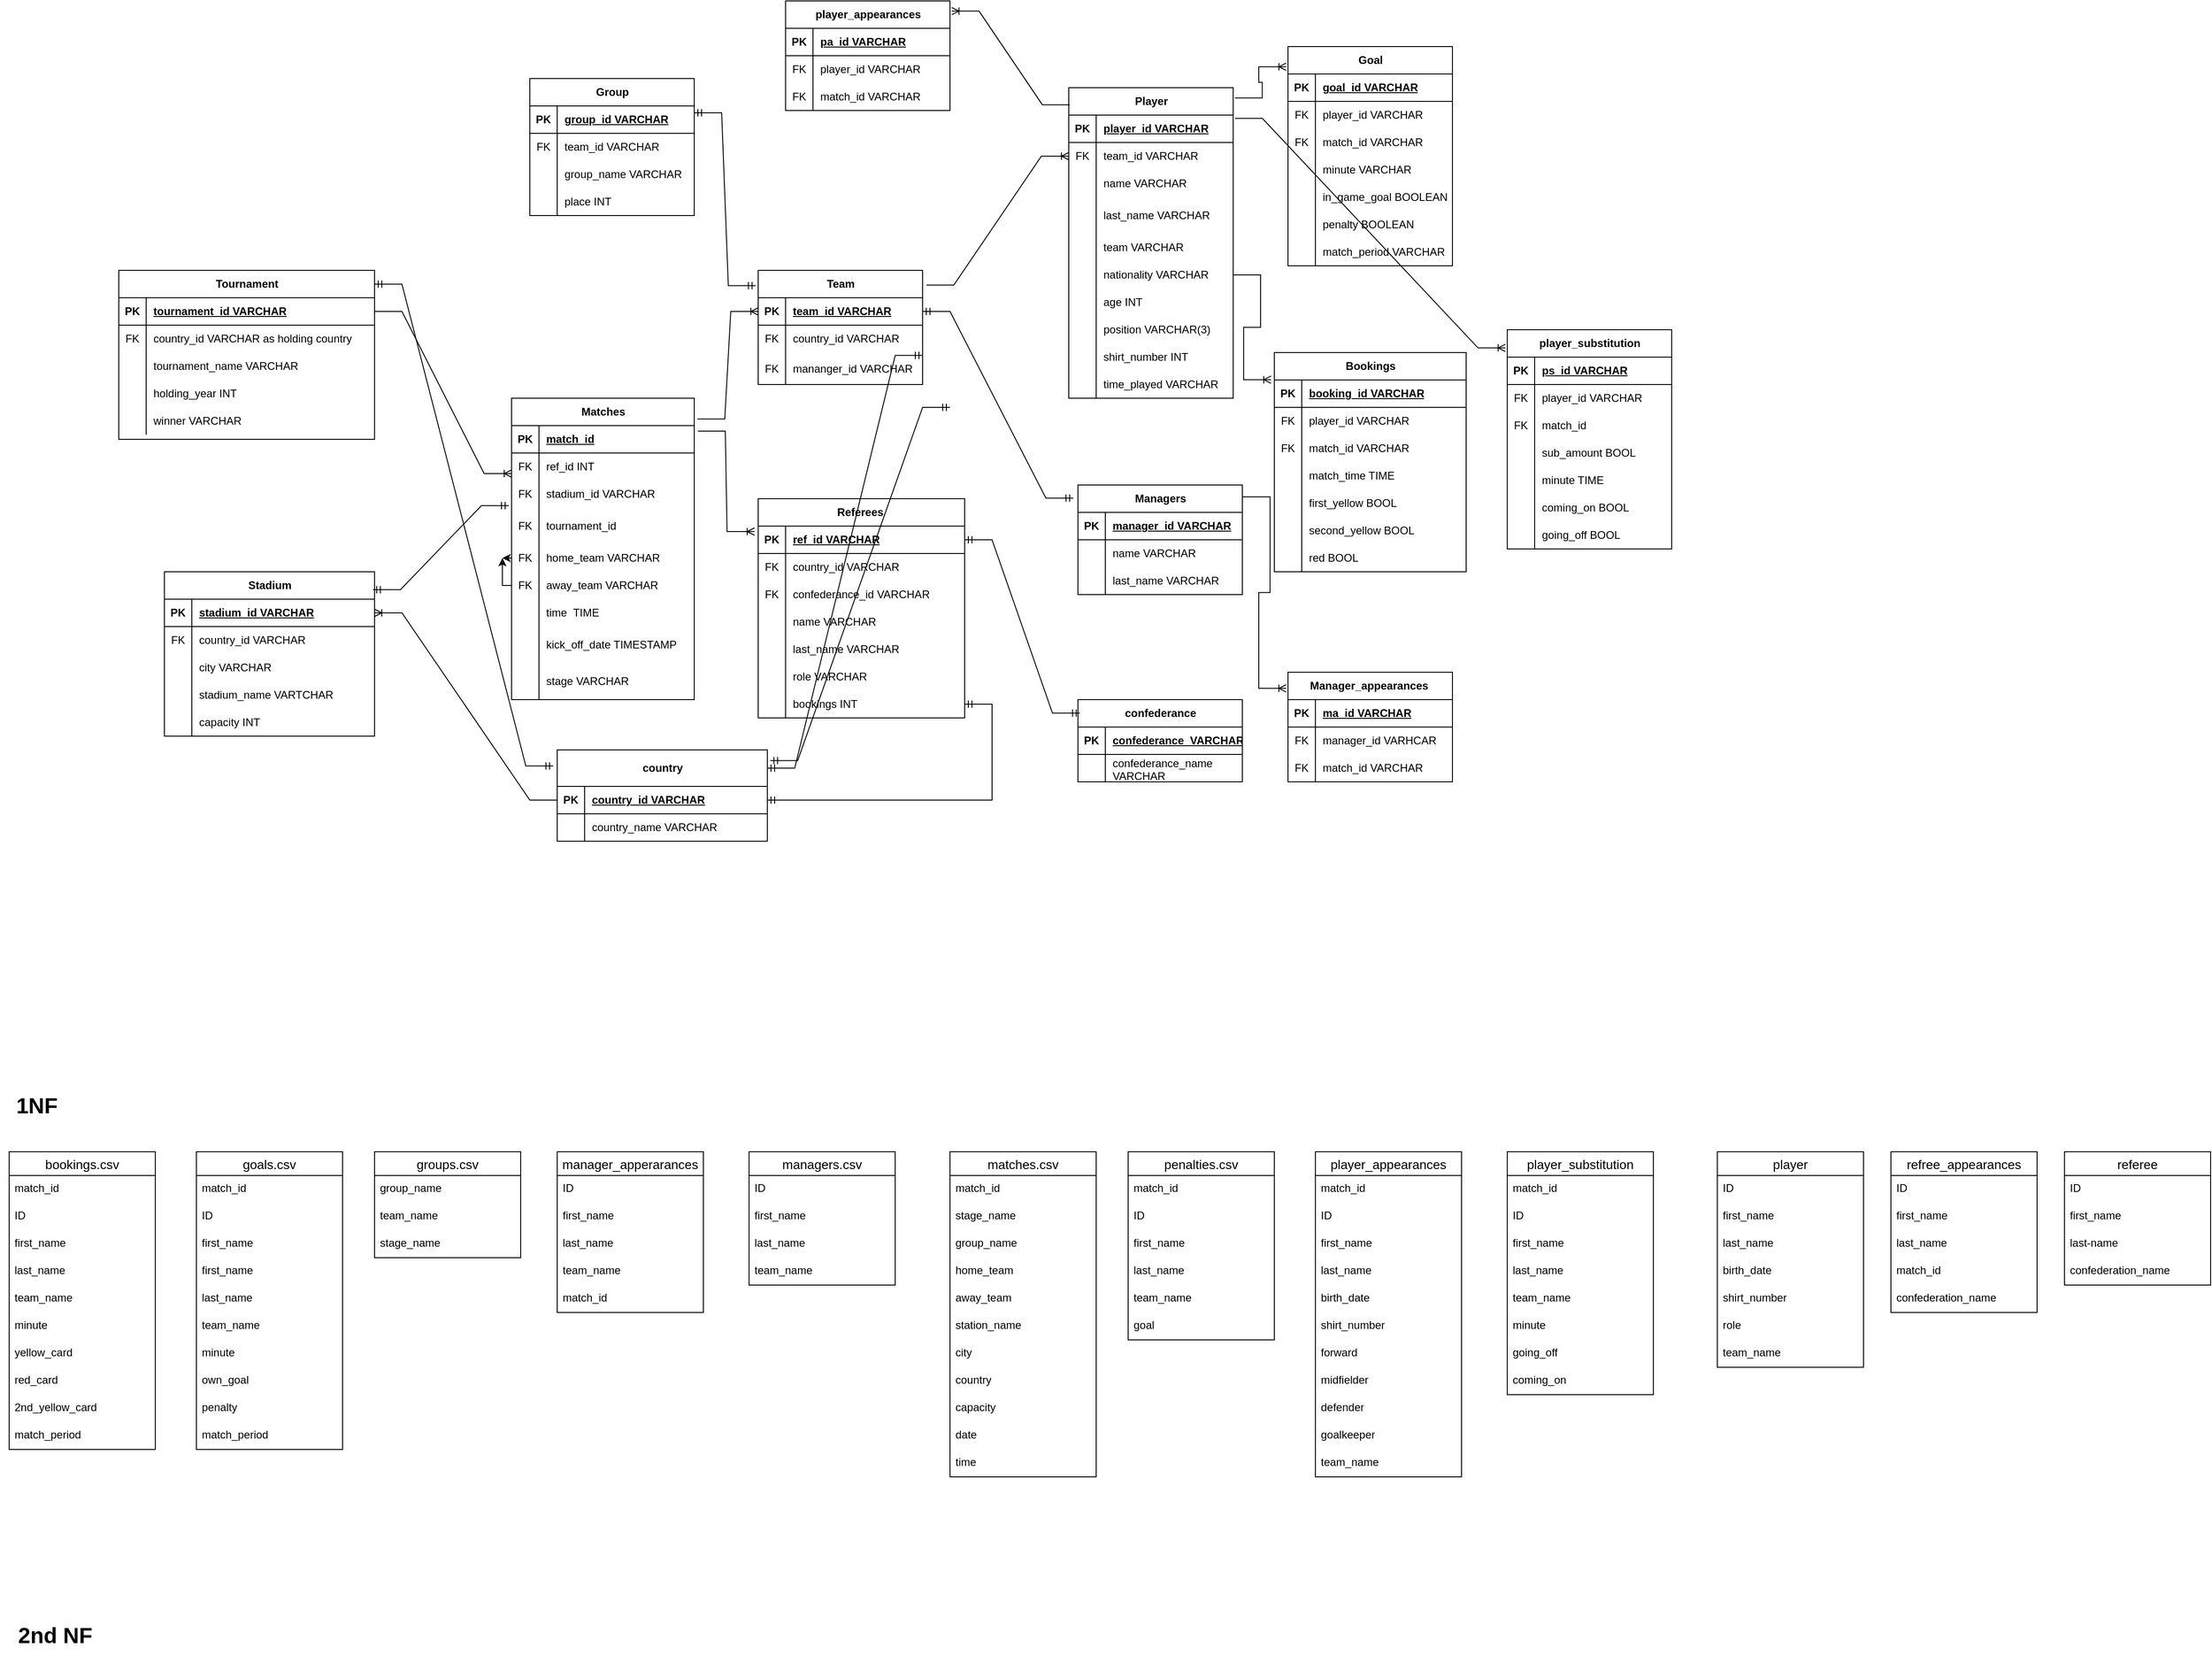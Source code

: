 <mxfile version="22.0.3" type="device">
  <diagram name="Страница — 1" id="yap0urNXLt1jHAJ4v-ZC">
    <mxGraphModel dx="4039" dy="2719" grid="1" gridSize="10" guides="1" tooltips="1" connect="1" arrows="1" fold="1" page="1" pageScale="1" pageWidth="827" pageHeight="1169" math="0" shadow="0">
      <root>
        <mxCell id="0" />
        <mxCell id="1" parent="0" />
        <mxCell id="tw71qrlP6FbY_RMwahkt-22" value="" style="shape=tableRow;horizontal=0;startSize=0;swimlaneHead=0;swimlaneBody=0;fillColor=none;collapsible=0;dropTarget=0;points=[[0,0.5],[1,0.5]];portConstraint=eastwest;top=0;left=0;right=0;bottom=0;" parent="1" vertex="1">
          <mxGeometry x="-120" y="-255" width="180" height="30" as="geometry" />
        </mxCell>
        <mxCell id="tw71qrlP6FbY_RMwahkt-23" value="" style="shape=partialRectangle;connectable=0;fillColor=none;top=0;left=0;bottom=0;right=0;editable=1;overflow=hidden;whiteSpace=wrap;html=1;" parent="tw71qrlP6FbY_RMwahkt-22" vertex="1">
          <mxGeometry width="30" height="30" as="geometry">
            <mxRectangle width="30" height="30" as="alternateBounds" />
          </mxGeometry>
        </mxCell>
        <mxCell id="tw71qrlP6FbY_RMwahkt-26" value="" style="shape=tableRow;horizontal=0;startSize=0;swimlaneHead=0;swimlaneBody=0;fillColor=none;collapsible=0;dropTarget=0;points=[[0,0.5],[1,0.5]];portConstraint=eastwest;top=0;left=0;right=0;bottom=0;" parent="1" vertex="1">
          <mxGeometry x="-120" y="-225" width="180" height="30" as="geometry" />
        </mxCell>
        <mxCell id="tw71qrlP6FbY_RMwahkt-27" value="" style="shape=partialRectangle;connectable=0;fillColor=none;top=0;left=0;bottom=0;right=0;editable=1;overflow=hidden;whiteSpace=wrap;html=1;" parent="tw71qrlP6FbY_RMwahkt-26" vertex="1">
          <mxGeometry width="30" height="30" as="geometry">
            <mxRectangle width="30" height="30" as="alternateBounds" />
          </mxGeometry>
        </mxCell>
        <mxCell id="tw71qrlP6FbY_RMwahkt-9" value="Player" style="shape=table;startSize=30;container=1;collapsible=1;childLayout=tableLayout;fixedRows=1;rowLines=0;fontStyle=1;align=center;resizeLast=1;html=1;" parent="1" vertex="1">
          <mxGeometry x="-450" y="-1055" width="180" height="340" as="geometry">
            <mxRectangle x="180" y="110" width="80" height="30" as="alternateBounds" />
          </mxGeometry>
        </mxCell>
        <mxCell id="tw71qrlP6FbY_RMwahkt-10" value="" style="shape=tableRow;horizontal=0;startSize=0;swimlaneHead=0;swimlaneBody=0;fillColor=none;collapsible=0;dropTarget=0;points=[[0,0.5],[1,0.5]];portConstraint=eastwest;top=0;left=0;right=0;bottom=1;" parent="tw71qrlP6FbY_RMwahkt-9" vertex="1">
          <mxGeometry y="30" width="180" height="30" as="geometry" />
        </mxCell>
        <mxCell id="tw71qrlP6FbY_RMwahkt-11" value="PK" style="shape=partialRectangle;connectable=0;fillColor=none;top=0;left=0;bottom=0;right=0;fontStyle=1;overflow=hidden;whiteSpace=wrap;html=1;" parent="tw71qrlP6FbY_RMwahkt-10" vertex="1">
          <mxGeometry width="30" height="30" as="geometry">
            <mxRectangle width="30" height="30" as="alternateBounds" />
          </mxGeometry>
        </mxCell>
        <mxCell id="tw71qrlP6FbY_RMwahkt-12" value="player_id VARCHAR" style="shape=partialRectangle;connectable=0;fillColor=none;top=0;left=0;bottom=0;right=0;align=left;spacingLeft=6;fontStyle=5;overflow=hidden;whiteSpace=wrap;html=1;" parent="tw71qrlP6FbY_RMwahkt-10" vertex="1">
          <mxGeometry x="30" width="150" height="30" as="geometry">
            <mxRectangle width="150" height="30" as="alternateBounds" />
          </mxGeometry>
        </mxCell>
        <mxCell id="tcac0phm8MSZBtcfQUqd-29" style="shape=tableRow;horizontal=0;startSize=0;swimlaneHead=0;swimlaneBody=0;fillColor=none;collapsible=0;dropTarget=0;points=[[0,0.5],[1,0.5]];portConstraint=eastwest;top=0;left=0;right=0;bottom=0;" parent="tw71qrlP6FbY_RMwahkt-9" vertex="1">
          <mxGeometry y="60" width="180" height="30" as="geometry" />
        </mxCell>
        <mxCell id="tcac0phm8MSZBtcfQUqd-30" value="FK" style="shape=partialRectangle;connectable=0;fillColor=none;top=0;left=0;bottom=0;right=0;editable=1;overflow=hidden;whiteSpace=wrap;html=1;" parent="tcac0phm8MSZBtcfQUqd-29" vertex="1">
          <mxGeometry width="30" height="30" as="geometry">
            <mxRectangle width="30" height="30" as="alternateBounds" />
          </mxGeometry>
        </mxCell>
        <mxCell id="tcac0phm8MSZBtcfQUqd-31" value="team_id VARCHAR" style="shape=partialRectangle;connectable=0;fillColor=none;top=0;left=0;bottom=0;right=0;align=left;spacingLeft=6;overflow=hidden;whiteSpace=wrap;html=1;" parent="tcac0phm8MSZBtcfQUqd-29" vertex="1">
          <mxGeometry x="30" width="150" height="30" as="geometry">
            <mxRectangle width="150" height="30" as="alternateBounds" />
          </mxGeometry>
        </mxCell>
        <mxCell id="tw71qrlP6FbY_RMwahkt-13" value="" style="shape=tableRow;horizontal=0;startSize=0;swimlaneHead=0;swimlaneBody=0;fillColor=none;collapsible=0;dropTarget=0;points=[[0,0.5],[1,0.5]];portConstraint=eastwest;top=0;left=0;right=0;bottom=0;" parent="tw71qrlP6FbY_RMwahkt-9" vertex="1">
          <mxGeometry y="90" width="180" height="30" as="geometry" />
        </mxCell>
        <mxCell id="tw71qrlP6FbY_RMwahkt-14" value="" style="shape=partialRectangle;connectable=0;fillColor=none;top=0;left=0;bottom=0;right=0;editable=1;overflow=hidden;whiteSpace=wrap;html=1;" parent="tw71qrlP6FbY_RMwahkt-13" vertex="1">
          <mxGeometry width="30" height="30" as="geometry">
            <mxRectangle width="30" height="30" as="alternateBounds" />
          </mxGeometry>
        </mxCell>
        <mxCell id="tw71qrlP6FbY_RMwahkt-15" value="name VARCHAR" style="shape=partialRectangle;connectable=0;fillColor=none;top=0;left=0;bottom=0;right=0;align=left;spacingLeft=6;overflow=hidden;whiteSpace=wrap;html=1;" parent="tw71qrlP6FbY_RMwahkt-13" vertex="1">
          <mxGeometry x="30" width="150" height="30" as="geometry">
            <mxRectangle width="150" height="30" as="alternateBounds" />
          </mxGeometry>
        </mxCell>
        <mxCell id="tw71qrlP6FbY_RMwahkt-16" value="" style="shape=tableRow;horizontal=0;startSize=0;swimlaneHead=0;swimlaneBody=0;fillColor=none;collapsible=0;dropTarget=0;points=[[0,0.5],[1,0.5]];portConstraint=eastwest;top=0;left=0;right=0;bottom=0;" parent="tw71qrlP6FbY_RMwahkt-9" vertex="1">
          <mxGeometry y="120" width="180" height="40" as="geometry" />
        </mxCell>
        <mxCell id="tw71qrlP6FbY_RMwahkt-17" value="" style="shape=partialRectangle;connectable=0;fillColor=none;top=0;left=0;bottom=0;right=0;editable=1;overflow=hidden;whiteSpace=wrap;html=1;" parent="tw71qrlP6FbY_RMwahkt-16" vertex="1">
          <mxGeometry width="30" height="40" as="geometry">
            <mxRectangle width="30" height="40" as="alternateBounds" />
          </mxGeometry>
        </mxCell>
        <mxCell id="tw71qrlP6FbY_RMwahkt-18" value="last_name VARCHAR" style="shape=partialRectangle;connectable=0;fillColor=none;top=0;left=0;bottom=0;right=0;align=left;spacingLeft=6;overflow=hidden;whiteSpace=wrap;html=1;" parent="tw71qrlP6FbY_RMwahkt-16" vertex="1">
          <mxGeometry x="30" width="150" height="40" as="geometry">
            <mxRectangle width="150" height="40" as="alternateBounds" />
          </mxGeometry>
        </mxCell>
        <mxCell id="tw71qrlP6FbY_RMwahkt-19" value="" style="shape=tableRow;horizontal=0;startSize=0;swimlaneHead=0;swimlaneBody=0;fillColor=none;collapsible=0;dropTarget=0;points=[[0,0.5],[1,0.5]];portConstraint=eastwest;top=0;left=0;right=0;bottom=0;" parent="tw71qrlP6FbY_RMwahkt-9" vertex="1">
          <mxGeometry y="160" width="180" height="30" as="geometry" />
        </mxCell>
        <mxCell id="tw71qrlP6FbY_RMwahkt-20" value="" style="shape=partialRectangle;connectable=0;fillColor=none;top=0;left=0;bottom=0;right=0;editable=1;overflow=hidden;whiteSpace=wrap;html=1;" parent="tw71qrlP6FbY_RMwahkt-19" vertex="1">
          <mxGeometry width="30" height="30" as="geometry">
            <mxRectangle width="30" height="30" as="alternateBounds" />
          </mxGeometry>
        </mxCell>
        <mxCell id="tw71qrlP6FbY_RMwahkt-21" value="team VARCHAR" style="shape=partialRectangle;connectable=0;fillColor=none;top=0;left=0;bottom=0;right=0;align=left;spacingLeft=6;overflow=hidden;whiteSpace=wrap;html=1;" parent="tw71qrlP6FbY_RMwahkt-19" vertex="1">
          <mxGeometry x="30" width="150" height="30" as="geometry">
            <mxRectangle width="150" height="30" as="alternateBounds" />
          </mxGeometry>
        </mxCell>
        <mxCell id="tw71qrlP6FbY_RMwahkt-51" style="shape=tableRow;horizontal=0;startSize=0;swimlaneHead=0;swimlaneBody=0;fillColor=none;collapsible=0;dropTarget=0;points=[[0,0.5],[1,0.5]];portConstraint=eastwest;top=0;left=0;right=0;bottom=0;" parent="tw71qrlP6FbY_RMwahkt-9" vertex="1">
          <mxGeometry y="190" width="180" height="30" as="geometry" />
        </mxCell>
        <mxCell id="tw71qrlP6FbY_RMwahkt-52" style="shape=partialRectangle;connectable=0;fillColor=none;top=0;left=0;bottom=0;right=0;editable=1;overflow=hidden;whiteSpace=wrap;html=1;" parent="tw71qrlP6FbY_RMwahkt-51" vertex="1">
          <mxGeometry width="30" height="30" as="geometry">
            <mxRectangle width="30" height="30" as="alternateBounds" />
          </mxGeometry>
        </mxCell>
        <mxCell id="tw71qrlP6FbY_RMwahkt-53" value="nationality VARCHAR" style="shape=partialRectangle;connectable=0;fillColor=none;top=0;left=0;bottom=0;right=0;align=left;spacingLeft=6;overflow=hidden;whiteSpace=wrap;html=1;" parent="tw71qrlP6FbY_RMwahkt-51" vertex="1">
          <mxGeometry x="30" width="150" height="30" as="geometry">
            <mxRectangle width="150" height="30" as="alternateBounds" />
          </mxGeometry>
        </mxCell>
        <mxCell id="tw71qrlP6FbY_RMwahkt-54" style="shape=tableRow;horizontal=0;startSize=0;swimlaneHead=0;swimlaneBody=0;fillColor=none;collapsible=0;dropTarget=0;points=[[0,0.5],[1,0.5]];portConstraint=eastwest;top=0;left=0;right=0;bottom=0;" parent="tw71qrlP6FbY_RMwahkt-9" vertex="1">
          <mxGeometry y="220" width="180" height="30" as="geometry" />
        </mxCell>
        <mxCell id="tw71qrlP6FbY_RMwahkt-55" style="shape=partialRectangle;connectable=0;fillColor=none;top=0;left=0;bottom=0;right=0;editable=1;overflow=hidden;whiteSpace=wrap;html=1;" parent="tw71qrlP6FbY_RMwahkt-54" vertex="1">
          <mxGeometry width="30" height="30" as="geometry">
            <mxRectangle width="30" height="30" as="alternateBounds" />
          </mxGeometry>
        </mxCell>
        <mxCell id="tw71qrlP6FbY_RMwahkt-56" value="age INT" style="shape=partialRectangle;connectable=0;fillColor=none;top=0;left=0;bottom=0;right=0;align=left;spacingLeft=6;overflow=hidden;whiteSpace=wrap;html=1;" parent="tw71qrlP6FbY_RMwahkt-54" vertex="1">
          <mxGeometry x="30" width="150" height="30" as="geometry">
            <mxRectangle width="150" height="30" as="alternateBounds" />
          </mxGeometry>
        </mxCell>
        <mxCell id="tw71qrlP6FbY_RMwahkt-57" style="shape=tableRow;horizontal=0;startSize=0;swimlaneHead=0;swimlaneBody=0;fillColor=none;collapsible=0;dropTarget=0;points=[[0,0.5],[1,0.5]];portConstraint=eastwest;top=0;left=0;right=0;bottom=0;" parent="tw71qrlP6FbY_RMwahkt-9" vertex="1">
          <mxGeometry y="250" width="180" height="30" as="geometry" />
        </mxCell>
        <mxCell id="tw71qrlP6FbY_RMwahkt-58" style="shape=partialRectangle;connectable=0;fillColor=none;top=0;left=0;bottom=0;right=0;editable=1;overflow=hidden;whiteSpace=wrap;html=1;" parent="tw71qrlP6FbY_RMwahkt-57" vertex="1">
          <mxGeometry width="30" height="30" as="geometry">
            <mxRectangle width="30" height="30" as="alternateBounds" />
          </mxGeometry>
        </mxCell>
        <mxCell id="tw71qrlP6FbY_RMwahkt-59" value="position VARCHAR(3)" style="shape=partialRectangle;connectable=0;fillColor=none;top=0;left=0;bottom=0;right=0;align=left;spacingLeft=6;overflow=hidden;whiteSpace=wrap;html=1;" parent="tw71qrlP6FbY_RMwahkt-57" vertex="1">
          <mxGeometry x="30" width="150" height="30" as="geometry">
            <mxRectangle width="150" height="30" as="alternateBounds" />
          </mxGeometry>
        </mxCell>
        <mxCell id="640r0QTQVI8oO9oYqSy1-58" style="shape=tableRow;horizontal=0;startSize=0;swimlaneHead=0;swimlaneBody=0;fillColor=none;collapsible=0;dropTarget=0;points=[[0,0.5],[1,0.5]];portConstraint=eastwest;top=0;left=0;right=0;bottom=0;" parent="tw71qrlP6FbY_RMwahkt-9" vertex="1">
          <mxGeometry y="280" width="180" height="30" as="geometry" />
        </mxCell>
        <mxCell id="640r0QTQVI8oO9oYqSy1-59" style="shape=partialRectangle;connectable=0;fillColor=none;top=0;left=0;bottom=0;right=0;editable=1;overflow=hidden;whiteSpace=wrap;html=1;" parent="640r0QTQVI8oO9oYqSy1-58" vertex="1">
          <mxGeometry width="30" height="30" as="geometry">
            <mxRectangle width="30" height="30" as="alternateBounds" />
          </mxGeometry>
        </mxCell>
        <mxCell id="640r0QTQVI8oO9oYqSy1-60" value="shirt_number INT" style="shape=partialRectangle;connectable=0;fillColor=none;top=0;left=0;bottom=0;right=0;align=left;spacingLeft=6;overflow=hidden;whiteSpace=wrap;html=1;" parent="640r0QTQVI8oO9oYqSy1-58" vertex="1">
          <mxGeometry x="30" width="150" height="30" as="geometry">
            <mxRectangle width="150" height="30" as="alternateBounds" />
          </mxGeometry>
        </mxCell>
        <mxCell id="640r0QTQVI8oO9oYqSy1-61" style="shape=tableRow;horizontal=0;startSize=0;swimlaneHead=0;swimlaneBody=0;fillColor=none;collapsible=0;dropTarget=0;points=[[0,0.5],[1,0.5]];portConstraint=eastwest;top=0;left=0;right=0;bottom=0;" parent="tw71qrlP6FbY_RMwahkt-9" vertex="1">
          <mxGeometry y="310" width="180" height="30" as="geometry" />
        </mxCell>
        <mxCell id="640r0QTQVI8oO9oYqSy1-62" style="shape=partialRectangle;connectable=0;fillColor=none;top=0;left=0;bottom=0;right=0;editable=1;overflow=hidden;whiteSpace=wrap;html=1;" parent="640r0QTQVI8oO9oYqSy1-61" vertex="1">
          <mxGeometry width="30" height="30" as="geometry">
            <mxRectangle width="30" height="30" as="alternateBounds" />
          </mxGeometry>
        </mxCell>
        <mxCell id="640r0QTQVI8oO9oYqSy1-63" value="time_played VARCHAR" style="shape=partialRectangle;connectable=0;fillColor=none;top=0;left=0;bottom=0;right=0;align=left;spacingLeft=6;overflow=hidden;whiteSpace=wrap;html=1;" parent="640r0QTQVI8oO9oYqSy1-61" vertex="1">
          <mxGeometry x="30" width="150" height="30" as="geometry">
            <mxRectangle width="150" height="30" as="alternateBounds" />
          </mxGeometry>
        </mxCell>
        <mxCell id="tw71qrlP6FbY_RMwahkt-48" value="" style="shape=tableRow;horizontal=0;startSize=0;swimlaneHead=0;swimlaneBody=0;fillColor=none;collapsible=0;dropTarget=0;points=[[0,0.5],[1,0.5]];portConstraint=eastwest;top=0;left=0;right=0;bottom=0;" parent="1" vertex="1">
          <mxGeometry x="20" y="-195" width="180" height="40" as="geometry" />
        </mxCell>
        <mxCell id="tw71qrlP6FbY_RMwahkt-49" value="" style="shape=partialRectangle;connectable=0;fillColor=none;top=0;left=0;bottom=0;right=0;editable=1;overflow=hidden;whiteSpace=wrap;html=1;" parent="tw71qrlP6FbY_RMwahkt-48" vertex="1">
          <mxGeometry width="30" height="40" as="geometry">
            <mxRectangle width="30" height="40" as="alternateBounds" />
          </mxGeometry>
        </mxCell>
        <mxCell id="tcac0phm8MSZBtcfQUqd-1" value="Referees&amp;nbsp;" style="shape=table;startSize=30;container=1;collapsible=1;childLayout=tableLayout;fixedRows=1;rowLines=0;fontStyle=1;align=center;resizeLast=1;html=1;" parent="1" vertex="1">
          <mxGeometry x="-790" y="-605" width="226" height="240" as="geometry" />
        </mxCell>
        <mxCell id="tcac0phm8MSZBtcfQUqd-2" value="" style="shape=tableRow;horizontal=0;startSize=0;swimlaneHead=0;swimlaneBody=0;fillColor=none;collapsible=0;dropTarget=0;points=[[0,0.5],[1,0.5]];portConstraint=eastwest;top=0;left=0;right=0;bottom=1;" parent="tcac0phm8MSZBtcfQUqd-1" vertex="1">
          <mxGeometry y="30" width="226" height="30" as="geometry" />
        </mxCell>
        <mxCell id="tcac0phm8MSZBtcfQUqd-3" value="PK" style="shape=partialRectangle;connectable=0;fillColor=none;top=0;left=0;bottom=0;right=0;fontStyle=1;overflow=hidden;whiteSpace=wrap;html=1;" parent="tcac0phm8MSZBtcfQUqd-2" vertex="1">
          <mxGeometry width="30" height="30" as="geometry">
            <mxRectangle width="30" height="30" as="alternateBounds" />
          </mxGeometry>
        </mxCell>
        <mxCell id="tcac0phm8MSZBtcfQUqd-4" value="ref_id VARCHAR" style="shape=partialRectangle;connectable=0;fillColor=none;top=0;left=0;bottom=0;right=0;align=left;spacingLeft=6;fontStyle=5;overflow=hidden;whiteSpace=wrap;html=1;resizeHeight=1;rowspan=1;" parent="tcac0phm8MSZBtcfQUqd-2" vertex="1">
          <mxGeometry x="30" width="196" height="30" as="geometry">
            <mxRectangle width="196" height="30" as="alternateBounds" />
          </mxGeometry>
        </mxCell>
        <mxCell id="tcac0phm8MSZBtcfQUqd-8" value="" style="shape=tableRow;horizontal=0;startSize=0;swimlaneHead=0;swimlaneBody=0;fillColor=none;collapsible=0;dropTarget=0;points=[[0,0.5],[1,0.5]];portConstraint=eastwest;top=0;left=0;right=0;bottom=0;" parent="tcac0phm8MSZBtcfQUqd-1" vertex="1">
          <mxGeometry y="60" width="226" height="30" as="geometry" />
        </mxCell>
        <mxCell id="tcac0phm8MSZBtcfQUqd-9" value="FK" style="shape=partialRectangle;connectable=0;fillColor=none;top=0;left=0;bottom=0;right=0;editable=1;overflow=hidden;whiteSpace=wrap;html=1;" parent="tcac0phm8MSZBtcfQUqd-8" vertex="1">
          <mxGeometry width="30" height="30" as="geometry">
            <mxRectangle width="30" height="30" as="alternateBounds" />
          </mxGeometry>
        </mxCell>
        <mxCell id="tcac0phm8MSZBtcfQUqd-10" value="country_id VARCHAR" style="shape=partialRectangle;connectable=0;fillColor=none;top=0;left=0;bottom=0;right=0;align=left;spacingLeft=6;overflow=hidden;whiteSpace=wrap;html=1;" parent="tcac0phm8MSZBtcfQUqd-8" vertex="1">
          <mxGeometry x="30" width="196" height="30" as="geometry">
            <mxRectangle width="196" height="30" as="alternateBounds" />
          </mxGeometry>
        </mxCell>
        <mxCell id="quBaAJD24Fp4rqeRkiPr-286" style="shape=tableRow;horizontal=0;startSize=0;swimlaneHead=0;swimlaneBody=0;fillColor=none;collapsible=0;dropTarget=0;points=[[0,0.5],[1,0.5]];portConstraint=eastwest;top=0;left=0;right=0;bottom=0;" vertex="1" parent="tcac0phm8MSZBtcfQUqd-1">
          <mxGeometry y="90" width="226" height="30" as="geometry" />
        </mxCell>
        <mxCell id="quBaAJD24Fp4rqeRkiPr-287" value="FK" style="shape=partialRectangle;connectable=0;fillColor=none;top=0;left=0;bottom=0;right=0;editable=1;overflow=hidden;whiteSpace=wrap;html=1;" vertex="1" parent="quBaAJD24Fp4rqeRkiPr-286">
          <mxGeometry width="30" height="30" as="geometry">
            <mxRectangle width="30" height="30" as="alternateBounds" />
          </mxGeometry>
        </mxCell>
        <mxCell id="quBaAJD24Fp4rqeRkiPr-288" value="confederance_id VARCHAR" style="shape=partialRectangle;connectable=0;fillColor=none;top=0;left=0;bottom=0;right=0;align=left;spacingLeft=6;overflow=hidden;whiteSpace=wrap;html=1;" vertex="1" parent="quBaAJD24Fp4rqeRkiPr-286">
          <mxGeometry x="30" width="196" height="30" as="geometry">
            <mxRectangle width="196" height="30" as="alternateBounds" />
          </mxGeometry>
        </mxCell>
        <mxCell id="tcac0phm8MSZBtcfQUqd-11" value="" style="shape=tableRow;horizontal=0;startSize=0;swimlaneHead=0;swimlaneBody=0;fillColor=none;collapsible=0;dropTarget=0;points=[[0,0.5],[1,0.5]];portConstraint=eastwest;top=0;left=0;right=0;bottom=0;" parent="tcac0phm8MSZBtcfQUqd-1" vertex="1">
          <mxGeometry y="120" width="226" height="30" as="geometry" />
        </mxCell>
        <mxCell id="tcac0phm8MSZBtcfQUqd-12" value="" style="shape=partialRectangle;connectable=0;fillColor=none;top=0;left=0;bottom=0;right=0;editable=1;overflow=hidden;whiteSpace=wrap;html=1;" parent="tcac0phm8MSZBtcfQUqd-11" vertex="1">
          <mxGeometry width="30" height="30" as="geometry">
            <mxRectangle width="30" height="30" as="alternateBounds" />
          </mxGeometry>
        </mxCell>
        <mxCell id="tcac0phm8MSZBtcfQUqd-13" value="name VARCHAR" style="shape=partialRectangle;connectable=0;fillColor=none;top=0;left=0;bottom=0;right=0;align=left;spacingLeft=6;overflow=hidden;whiteSpace=wrap;html=1;" parent="tcac0phm8MSZBtcfQUqd-11" vertex="1">
          <mxGeometry x="30" width="196" height="30" as="geometry">
            <mxRectangle width="196" height="30" as="alternateBounds" />
          </mxGeometry>
        </mxCell>
        <mxCell id="tcac0phm8MSZBtcfQUqd-20" style="shape=tableRow;horizontal=0;startSize=0;swimlaneHead=0;swimlaneBody=0;fillColor=none;collapsible=0;dropTarget=0;points=[[0,0.5],[1,0.5]];portConstraint=eastwest;top=0;left=0;right=0;bottom=0;" parent="tcac0phm8MSZBtcfQUqd-1" vertex="1">
          <mxGeometry y="150" width="226" height="30" as="geometry" />
        </mxCell>
        <mxCell id="tcac0phm8MSZBtcfQUqd-21" style="shape=partialRectangle;connectable=0;fillColor=none;top=0;left=0;bottom=0;right=0;editable=1;overflow=hidden;whiteSpace=wrap;html=1;" parent="tcac0phm8MSZBtcfQUqd-20" vertex="1">
          <mxGeometry width="30" height="30" as="geometry">
            <mxRectangle width="30" height="30" as="alternateBounds" />
          </mxGeometry>
        </mxCell>
        <mxCell id="tcac0phm8MSZBtcfQUqd-22" value="last_name VARCHAR" style="shape=partialRectangle;connectable=0;fillColor=none;top=0;left=0;bottom=0;right=0;align=left;spacingLeft=6;overflow=hidden;whiteSpace=wrap;html=1;" parent="tcac0phm8MSZBtcfQUqd-20" vertex="1">
          <mxGeometry x="30" width="196" height="30" as="geometry">
            <mxRectangle width="196" height="30" as="alternateBounds" />
          </mxGeometry>
        </mxCell>
        <mxCell id="tcac0phm8MSZBtcfQUqd-23" style="shape=tableRow;horizontal=0;startSize=0;swimlaneHead=0;swimlaneBody=0;fillColor=none;collapsible=0;dropTarget=0;points=[[0,0.5],[1,0.5]];portConstraint=eastwest;top=0;left=0;right=0;bottom=0;" parent="tcac0phm8MSZBtcfQUqd-1" vertex="1">
          <mxGeometry y="180" width="226" height="30" as="geometry" />
        </mxCell>
        <mxCell id="tcac0phm8MSZBtcfQUqd-24" style="shape=partialRectangle;connectable=0;fillColor=none;top=0;left=0;bottom=0;right=0;editable=1;overflow=hidden;whiteSpace=wrap;html=1;" parent="tcac0phm8MSZBtcfQUqd-23" vertex="1">
          <mxGeometry width="30" height="30" as="geometry">
            <mxRectangle width="30" height="30" as="alternateBounds" />
          </mxGeometry>
        </mxCell>
        <mxCell id="tcac0phm8MSZBtcfQUqd-25" value="role VARCHAR" style="shape=partialRectangle;connectable=0;fillColor=none;top=0;left=0;bottom=0;right=0;align=left;spacingLeft=6;overflow=hidden;whiteSpace=wrap;html=1;" parent="tcac0phm8MSZBtcfQUqd-23" vertex="1">
          <mxGeometry x="30" width="196" height="30" as="geometry">
            <mxRectangle width="196" height="30" as="alternateBounds" />
          </mxGeometry>
        </mxCell>
        <mxCell id="tcac0phm8MSZBtcfQUqd-26" style="shape=tableRow;horizontal=0;startSize=0;swimlaneHead=0;swimlaneBody=0;fillColor=none;collapsible=0;dropTarget=0;points=[[0,0.5],[1,0.5]];portConstraint=eastwest;top=0;left=0;right=0;bottom=0;" parent="tcac0phm8MSZBtcfQUqd-1" vertex="1">
          <mxGeometry y="210" width="226" height="30" as="geometry" />
        </mxCell>
        <mxCell id="tcac0phm8MSZBtcfQUqd-27" style="shape=partialRectangle;connectable=0;fillColor=none;top=0;left=0;bottom=0;right=0;editable=1;overflow=hidden;whiteSpace=wrap;html=1;" parent="tcac0phm8MSZBtcfQUqd-26" vertex="1">
          <mxGeometry width="30" height="30" as="geometry">
            <mxRectangle width="30" height="30" as="alternateBounds" />
          </mxGeometry>
        </mxCell>
        <mxCell id="tcac0phm8MSZBtcfQUqd-28" value="bookings INT" style="shape=partialRectangle;connectable=0;fillColor=none;top=0;left=0;bottom=0;right=0;align=left;spacingLeft=6;overflow=hidden;whiteSpace=wrap;html=1;" parent="tcac0phm8MSZBtcfQUqd-26" vertex="1">
          <mxGeometry x="30" width="196" height="30" as="geometry">
            <mxRectangle width="196" height="30" as="alternateBounds" />
          </mxGeometry>
        </mxCell>
        <mxCell id="tcac0phm8MSZBtcfQUqd-32" value="Managers" style="shape=table;startSize=30;container=1;collapsible=1;childLayout=tableLayout;fixedRows=1;rowLines=0;fontStyle=1;align=center;resizeLast=1;html=1;" parent="1" vertex="1">
          <mxGeometry x="-440" y="-620" width="180" height="120" as="geometry" />
        </mxCell>
        <mxCell id="tcac0phm8MSZBtcfQUqd-33" value="" style="shape=tableRow;horizontal=0;startSize=0;swimlaneHead=0;swimlaneBody=0;fillColor=none;collapsible=0;dropTarget=0;points=[[0,0.5],[1,0.5]];portConstraint=eastwest;top=0;left=0;right=0;bottom=1;" parent="tcac0phm8MSZBtcfQUqd-32" vertex="1">
          <mxGeometry y="30" width="180" height="30" as="geometry" />
        </mxCell>
        <mxCell id="tcac0phm8MSZBtcfQUqd-34" value="PK" style="shape=partialRectangle;connectable=0;fillColor=none;top=0;left=0;bottom=0;right=0;fontStyle=1;overflow=hidden;whiteSpace=wrap;html=1;" parent="tcac0phm8MSZBtcfQUqd-33" vertex="1">
          <mxGeometry width="30" height="30" as="geometry">
            <mxRectangle width="30" height="30" as="alternateBounds" />
          </mxGeometry>
        </mxCell>
        <mxCell id="tcac0phm8MSZBtcfQUqd-35" value="manager_id VARCHAR" style="shape=partialRectangle;connectable=0;fillColor=none;top=0;left=0;bottom=0;right=0;align=left;spacingLeft=6;fontStyle=5;overflow=hidden;whiteSpace=wrap;html=1;" parent="tcac0phm8MSZBtcfQUqd-33" vertex="1">
          <mxGeometry x="30" width="150" height="30" as="geometry">
            <mxRectangle width="150" height="30" as="alternateBounds" />
          </mxGeometry>
        </mxCell>
        <mxCell id="tcac0phm8MSZBtcfQUqd-42" value="" style="shape=tableRow;horizontal=0;startSize=0;swimlaneHead=0;swimlaneBody=0;fillColor=none;collapsible=0;dropTarget=0;points=[[0,0.5],[1,0.5]];portConstraint=eastwest;top=0;left=0;right=0;bottom=0;" parent="tcac0phm8MSZBtcfQUqd-32" vertex="1">
          <mxGeometry y="60" width="180" height="30" as="geometry" />
        </mxCell>
        <mxCell id="tcac0phm8MSZBtcfQUqd-43" value="" style="shape=partialRectangle;connectable=0;fillColor=none;top=0;left=0;bottom=0;right=0;editable=1;overflow=hidden;whiteSpace=wrap;html=1;" parent="tcac0phm8MSZBtcfQUqd-42" vertex="1">
          <mxGeometry width="30" height="30" as="geometry">
            <mxRectangle width="30" height="30" as="alternateBounds" />
          </mxGeometry>
        </mxCell>
        <mxCell id="tcac0phm8MSZBtcfQUqd-44" value="name VARCHAR" style="shape=partialRectangle;connectable=0;fillColor=none;top=0;left=0;bottom=0;right=0;align=left;spacingLeft=6;overflow=hidden;whiteSpace=wrap;html=1;" parent="tcac0phm8MSZBtcfQUqd-42" vertex="1">
          <mxGeometry x="30" width="150" height="30" as="geometry">
            <mxRectangle width="150" height="30" as="alternateBounds" />
          </mxGeometry>
        </mxCell>
        <mxCell id="tcac0phm8MSZBtcfQUqd-45" style="shape=tableRow;horizontal=0;startSize=0;swimlaneHead=0;swimlaneBody=0;fillColor=none;collapsible=0;dropTarget=0;points=[[0,0.5],[1,0.5]];portConstraint=eastwest;top=0;left=0;right=0;bottom=0;" parent="tcac0phm8MSZBtcfQUqd-32" vertex="1">
          <mxGeometry y="90" width="180" height="30" as="geometry" />
        </mxCell>
        <mxCell id="tcac0phm8MSZBtcfQUqd-46" style="shape=partialRectangle;connectable=0;fillColor=none;top=0;left=0;bottom=0;right=0;editable=1;overflow=hidden;whiteSpace=wrap;html=1;" parent="tcac0phm8MSZBtcfQUqd-45" vertex="1">
          <mxGeometry width="30" height="30" as="geometry">
            <mxRectangle width="30" height="30" as="alternateBounds" />
          </mxGeometry>
        </mxCell>
        <mxCell id="tcac0phm8MSZBtcfQUqd-47" value="last_name VARCHAR" style="shape=partialRectangle;connectable=0;fillColor=none;top=0;left=0;bottom=0;right=0;align=left;spacingLeft=6;overflow=hidden;whiteSpace=wrap;html=1;" parent="tcac0phm8MSZBtcfQUqd-45" vertex="1">
          <mxGeometry x="30" width="150" height="30" as="geometry">
            <mxRectangle width="150" height="30" as="alternateBounds" />
          </mxGeometry>
        </mxCell>
        <mxCell id="oHDS5UA7MFHZ1PO_pb4k-5" value="Team" style="shape=table;startSize=30;container=1;collapsible=1;childLayout=tableLayout;fixedRows=1;rowLines=0;fontStyle=1;align=center;resizeLast=1;html=1;" parent="1" vertex="1">
          <mxGeometry x="-790" y="-855" width="180" height="125" as="geometry" />
        </mxCell>
        <mxCell id="oHDS5UA7MFHZ1PO_pb4k-6" value="" style="shape=tableRow;horizontal=0;startSize=0;swimlaneHead=0;swimlaneBody=0;fillColor=none;collapsible=0;dropTarget=0;points=[[0,0.5],[1,0.5]];portConstraint=eastwest;top=0;left=0;right=0;bottom=1;" parent="oHDS5UA7MFHZ1PO_pb4k-5" vertex="1">
          <mxGeometry y="30" width="180" height="30" as="geometry" />
        </mxCell>
        <mxCell id="oHDS5UA7MFHZ1PO_pb4k-7" value="PK" style="shape=partialRectangle;connectable=0;fillColor=none;top=0;left=0;bottom=0;right=0;fontStyle=1;overflow=hidden;whiteSpace=wrap;html=1;" parent="oHDS5UA7MFHZ1PO_pb4k-6" vertex="1">
          <mxGeometry width="30" height="30" as="geometry">
            <mxRectangle width="30" height="30" as="alternateBounds" />
          </mxGeometry>
        </mxCell>
        <mxCell id="oHDS5UA7MFHZ1PO_pb4k-8" value="team_id VARCHAR" style="shape=partialRectangle;connectable=0;fillColor=none;top=0;left=0;bottom=0;right=0;align=left;spacingLeft=6;fontStyle=5;overflow=hidden;whiteSpace=wrap;html=1;" parent="oHDS5UA7MFHZ1PO_pb4k-6" vertex="1">
          <mxGeometry x="30" width="150" height="30" as="geometry">
            <mxRectangle width="150" height="30" as="alternateBounds" />
          </mxGeometry>
        </mxCell>
        <mxCell id="oHDS5UA7MFHZ1PO_pb4k-9" value="" style="shape=tableRow;horizontal=0;startSize=0;swimlaneHead=0;swimlaneBody=0;fillColor=none;collapsible=0;dropTarget=0;points=[[0,0.5],[1,0.5]];portConstraint=eastwest;top=0;left=0;right=0;bottom=0;" parent="oHDS5UA7MFHZ1PO_pb4k-5" vertex="1">
          <mxGeometry y="60" width="180" height="30" as="geometry" />
        </mxCell>
        <mxCell id="oHDS5UA7MFHZ1PO_pb4k-10" value="FK" style="shape=partialRectangle;connectable=0;fillColor=none;top=0;left=0;bottom=0;right=0;editable=1;overflow=hidden;whiteSpace=wrap;html=1;" parent="oHDS5UA7MFHZ1PO_pb4k-9" vertex="1">
          <mxGeometry width="30" height="30" as="geometry">
            <mxRectangle width="30" height="30" as="alternateBounds" />
          </mxGeometry>
        </mxCell>
        <mxCell id="oHDS5UA7MFHZ1PO_pb4k-11" value="country_id VARCHAR" style="shape=partialRectangle;connectable=0;fillColor=none;top=0;left=0;bottom=0;right=0;align=left;spacingLeft=6;overflow=hidden;whiteSpace=wrap;html=1;" parent="oHDS5UA7MFHZ1PO_pb4k-9" vertex="1">
          <mxGeometry x="30" width="150" height="30" as="geometry">
            <mxRectangle width="150" height="30" as="alternateBounds" />
          </mxGeometry>
        </mxCell>
        <mxCell id="oHDS5UA7MFHZ1PO_pb4k-12" value="" style="shape=tableRow;horizontal=0;startSize=0;swimlaneHead=0;swimlaneBody=0;fillColor=none;collapsible=0;dropTarget=0;points=[[0,0.5],[1,0.5]];portConstraint=eastwest;top=0;left=0;right=0;bottom=0;" parent="oHDS5UA7MFHZ1PO_pb4k-5" vertex="1">
          <mxGeometry y="90" width="180" height="35" as="geometry" />
        </mxCell>
        <mxCell id="oHDS5UA7MFHZ1PO_pb4k-13" value="FK" style="shape=partialRectangle;connectable=0;fillColor=none;top=0;left=0;bottom=0;right=0;editable=1;overflow=hidden;whiteSpace=wrap;html=1;" parent="oHDS5UA7MFHZ1PO_pb4k-12" vertex="1">
          <mxGeometry width="30" height="35" as="geometry">
            <mxRectangle width="30" height="35" as="alternateBounds" />
          </mxGeometry>
        </mxCell>
        <mxCell id="oHDS5UA7MFHZ1PO_pb4k-14" value="mananger_id VARCHAR" style="shape=partialRectangle;connectable=0;fillColor=none;top=0;left=0;bottom=0;right=0;align=left;spacingLeft=6;overflow=hidden;whiteSpace=wrap;html=1;" parent="oHDS5UA7MFHZ1PO_pb4k-12" vertex="1">
          <mxGeometry x="30" width="150" height="35" as="geometry">
            <mxRectangle width="150" height="35" as="alternateBounds" />
          </mxGeometry>
        </mxCell>
        <mxCell id="oHDS5UA7MFHZ1PO_pb4k-18" value="Group" style="shape=table;startSize=30;container=1;collapsible=1;childLayout=tableLayout;fixedRows=1;rowLines=0;fontStyle=1;align=center;resizeLast=1;html=1;" parent="1" vertex="1">
          <mxGeometry x="-1040" y="-1065" width="180" height="150" as="geometry" />
        </mxCell>
        <mxCell id="oHDS5UA7MFHZ1PO_pb4k-19" value="" style="shape=tableRow;horizontal=0;startSize=0;swimlaneHead=0;swimlaneBody=0;fillColor=none;collapsible=0;dropTarget=0;points=[[0,0.5],[1,0.5]];portConstraint=eastwest;top=0;left=0;right=0;bottom=1;" parent="oHDS5UA7MFHZ1PO_pb4k-18" vertex="1">
          <mxGeometry y="30" width="180" height="30" as="geometry" />
        </mxCell>
        <mxCell id="oHDS5UA7MFHZ1PO_pb4k-20" value="PK" style="shape=partialRectangle;connectable=0;fillColor=none;top=0;left=0;bottom=0;right=0;fontStyle=1;overflow=hidden;whiteSpace=wrap;html=1;" parent="oHDS5UA7MFHZ1PO_pb4k-19" vertex="1">
          <mxGeometry width="30" height="30" as="geometry">
            <mxRectangle width="30" height="30" as="alternateBounds" />
          </mxGeometry>
        </mxCell>
        <mxCell id="oHDS5UA7MFHZ1PO_pb4k-21" value="group_id VARCHAR" style="shape=partialRectangle;connectable=0;fillColor=none;top=0;left=0;bottom=0;right=0;align=left;spacingLeft=6;fontStyle=5;overflow=hidden;whiteSpace=wrap;html=1;" parent="oHDS5UA7MFHZ1PO_pb4k-19" vertex="1">
          <mxGeometry x="30" width="150" height="30" as="geometry">
            <mxRectangle width="150" height="30" as="alternateBounds" />
          </mxGeometry>
        </mxCell>
        <mxCell id="oHDS5UA7MFHZ1PO_pb4k-22" value="" style="shape=tableRow;horizontal=0;startSize=0;swimlaneHead=0;swimlaneBody=0;fillColor=none;collapsible=0;dropTarget=0;points=[[0,0.5],[1,0.5]];portConstraint=eastwest;top=0;left=0;right=0;bottom=0;" parent="oHDS5UA7MFHZ1PO_pb4k-18" vertex="1">
          <mxGeometry y="60" width="180" height="30" as="geometry" />
        </mxCell>
        <mxCell id="oHDS5UA7MFHZ1PO_pb4k-23" value="FK" style="shape=partialRectangle;connectable=0;fillColor=none;top=0;left=0;bottom=0;right=0;editable=1;overflow=hidden;whiteSpace=wrap;html=1;" parent="oHDS5UA7MFHZ1PO_pb4k-22" vertex="1">
          <mxGeometry width="30" height="30" as="geometry">
            <mxRectangle width="30" height="30" as="alternateBounds" />
          </mxGeometry>
        </mxCell>
        <mxCell id="oHDS5UA7MFHZ1PO_pb4k-24" value="team_id VARCHAR" style="shape=partialRectangle;connectable=0;fillColor=none;top=0;left=0;bottom=0;right=0;align=left;spacingLeft=6;overflow=hidden;whiteSpace=wrap;html=1;" parent="oHDS5UA7MFHZ1PO_pb4k-22" vertex="1">
          <mxGeometry x="30" width="150" height="30" as="geometry">
            <mxRectangle width="150" height="30" as="alternateBounds" />
          </mxGeometry>
        </mxCell>
        <mxCell id="oHDS5UA7MFHZ1PO_pb4k-25" value="" style="shape=tableRow;horizontal=0;startSize=0;swimlaneHead=0;swimlaneBody=0;fillColor=none;collapsible=0;dropTarget=0;points=[[0,0.5],[1,0.5]];portConstraint=eastwest;top=0;left=0;right=0;bottom=0;" parent="oHDS5UA7MFHZ1PO_pb4k-18" vertex="1">
          <mxGeometry y="90" width="180" height="30" as="geometry" />
        </mxCell>
        <mxCell id="oHDS5UA7MFHZ1PO_pb4k-26" value="" style="shape=partialRectangle;connectable=0;fillColor=none;top=0;left=0;bottom=0;right=0;editable=1;overflow=hidden;whiteSpace=wrap;html=1;" parent="oHDS5UA7MFHZ1PO_pb4k-25" vertex="1">
          <mxGeometry width="30" height="30" as="geometry">
            <mxRectangle width="30" height="30" as="alternateBounds" />
          </mxGeometry>
        </mxCell>
        <mxCell id="oHDS5UA7MFHZ1PO_pb4k-27" value="group_name VARCHAR" style="shape=partialRectangle;connectable=0;fillColor=none;top=0;left=0;bottom=0;right=0;align=left;spacingLeft=6;overflow=hidden;whiteSpace=wrap;html=1;" parent="oHDS5UA7MFHZ1PO_pb4k-25" vertex="1">
          <mxGeometry x="30" width="150" height="30" as="geometry">
            <mxRectangle width="150" height="30" as="alternateBounds" />
          </mxGeometry>
        </mxCell>
        <mxCell id="quBaAJD24Fp4rqeRkiPr-308" style="shape=tableRow;horizontal=0;startSize=0;swimlaneHead=0;swimlaneBody=0;fillColor=none;collapsible=0;dropTarget=0;points=[[0,0.5],[1,0.5]];portConstraint=eastwest;top=0;left=0;right=0;bottom=0;" vertex="1" parent="oHDS5UA7MFHZ1PO_pb4k-18">
          <mxGeometry y="120" width="180" height="30" as="geometry" />
        </mxCell>
        <mxCell id="quBaAJD24Fp4rqeRkiPr-309" style="shape=partialRectangle;connectable=0;fillColor=none;top=0;left=0;bottom=0;right=0;editable=1;overflow=hidden;whiteSpace=wrap;html=1;" vertex="1" parent="quBaAJD24Fp4rqeRkiPr-308">
          <mxGeometry width="30" height="30" as="geometry">
            <mxRectangle width="30" height="30" as="alternateBounds" />
          </mxGeometry>
        </mxCell>
        <mxCell id="quBaAJD24Fp4rqeRkiPr-310" value="place INT" style="shape=partialRectangle;connectable=0;fillColor=none;top=0;left=0;bottom=0;right=0;align=left;spacingLeft=6;overflow=hidden;whiteSpace=wrap;html=1;" vertex="1" parent="quBaAJD24Fp4rqeRkiPr-308">
          <mxGeometry x="30" width="150" height="30" as="geometry">
            <mxRectangle width="150" height="30" as="alternateBounds" />
          </mxGeometry>
        </mxCell>
        <mxCell id="640r0QTQVI8oO9oYqSy1-30" value="Goal" style="shape=table;startSize=30;container=1;collapsible=1;childLayout=tableLayout;fixedRows=1;rowLines=0;fontStyle=1;align=center;resizeLast=1;html=1;" parent="1" vertex="1">
          <mxGeometry x="-210" y="-1100" width="180" height="240" as="geometry" />
        </mxCell>
        <mxCell id="640r0QTQVI8oO9oYqSy1-31" value="" style="shape=tableRow;horizontal=0;startSize=0;swimlaneHead=0;swimlaneBody=0;fillColor=none;collapsible=0;dropTarget=0;points=[[0,0.5],[1,0.5]];portConstraint=eastwest;top=0;left=0;right=0;bottom=1;" parent="640r0QTQVI8oO9oYqSy1-30" vertex="1">
          <mxGeometry y="30" width="180" height="30" as="geometry" />
        </mxCell>
        <mxCell id="640r0QTQVI8oO9oYqSy1-32" value="PK" style="shape=partialRectangle;connectable=0;fillColor=none;top=0;left=0;bottom=0;right=0;fontStyle=1;overflow=hidden;whiteSpace=wrap;html=1;" parent="640r0QTQVI8oO9oYqSy1-31" vertex="1">
          <mxGeometry width="30" height="30" as="geometry">
            <mxRectangle width="30" height="30" as="alternateBounds" />
          </mxGeometry>
        </mxCell>
        <mxCell id="640r0QTQVI8oO9oYqSy1-33" value="goal_id VARCHAR" style="shape=partialRectangle;connectable=0;fillColor=none;top=0;left=0;bottom=0;right=0;align=left;spacingLeft=6;fontStyle=5;overflow=hidden;whiteSpace=wrap;html=1;" parent="640r0QTQVI8oO9oYqSy1-31" vertex="1">
          <mxGeometry x="30" width="150" height="30" as="geometry">
            <mxRectangle width="150" height="30" as="alternateBounds" />
          </mxGeometry>
        </mxCell>
        <mxCell id="640r0QTQVI8oO9oYqSy1-34" value="" style="shape=tableRow;horizontal=0;startSize=0;swimlaneHead=0;swimlaneBody=0;fillColor=none;collapsible=0;dropTarget=0;points=[[0,0.5],[1,0.5]];portConstraint=eastwest;top=0;left=0;right=0;bottom=0;" parent="640r0QTQVI8oO9oYqSy1-30" vertex="1">
          <mxGeometry y="60" width="180" height="30" as="geometry" />
        </mxCell>
        <mxCell id="640r0QTQVI8oO9oYqSy1-35" value="FK" style="shape=partialRectangle;connectable=0;fillColor=none;top=0;left=0;bottom=0;right=0;editable=1;overflow=hidden;whiteSpace=wrap;html=1;" parent="640r0QTQVI8oO9oYqSy1-34" vertex="1">
          <mxGeometry width="30" height="30" as="geometry">
            <mxRectangle width="30" height="30" as="alternateBounds" />
          </mxGeometry>
        </mxCell>
        <mxCell id="640r0QTQVI8oO9oYqSy1-36" value="player_id VARCHAR" style="shape=partialRectangle;connectable=0;fillColor=none;top=0;left=0;bottom=0;right=0;align=left;spacingLeft=6;overflow=hidden;whiteSpace=wrap;html=1;" parent="640r0QTQVI8oO9oYqSy1-34" vertex="1">
          <mxGeometry x="30" width="150" height="30" as="geometry">
            <mxRectangle width="150" height="30" as="alternateBounds" />
          </mxGeometry>
        </mxCell>
        <mxCell id="640r0QTQVI8oO9oYqSy1-40" value="" style="shape=tableRow;horizontal=0;startSize=0;swimlaneHead=0;swimlaneBody=0;fillColor=none;collapsible=0;dropTarget=0;points=[[0,0.5],[1,0.5]];portConstraint=eastwest;top=0;left=0;right=0;bottom=0;" parent="640r0QTQVI8oO9oYqSy1-30" vertex="1">
          <mxGeometry y="90" width="180" height="30" as="geometry" />
        </mxCell>
        <mxCell id="640r0QTQVI8oO9oYqSy1-41" value="FK" style="shape=partialRectangle;connectable=0;fillColor=none;top=0;left=0;bottom=0;right=0;editable=1;overflow=hidden;whiteSpace=wrap;html=1;" parent="640r0QTQVI8oO9oYqSy1-40" vertex="1">
          <mxGeometry width="30" height="30" as="geometry">
            <mxRectangle width="30" height="30" as="alternateBounds" />
          </mxGeometry>
        </mxCell>
        <mxCell id="640r0QTQVI8oO9oYqSy1-42" value="match_id VARCHAR" style="shape=partialRectangle;connectable=0;fillColor=none;top=0;left=0;bottom=0;right=0;align=left;spacingLeft=6;overflow=hidden;whiteSpace=wrap;html=1;" parent="640r0QTQVI8oO9oYqSy1-40" vertex="1">
          <mxGeometry x="30" width="150" height="30" as="geometry">
            <mxRectangle width="150" height="30" as="alternateBounds" />
          </mxGeometry>
        </mxCell>
        <mxCell id="640r0QTQVI8oO9oYqSy1-37" value="" style="shape=tableRow;horizontal=0;startSize=0;swimlaneHead=0;swimlaneBody=0;fillColor=none;collapsible=0;dropTarget=0;points=[[0,0.5],[1,0.5]];portConstraint=eastwest;top=0;left=0;right=0;bottom=0;" parent="640r0QTQVI8oO9oYqSy1-30" vertex="1">
          <mxGeometry y="120" width="180" height="30" as="geometry" />
        </mxCell>
        <mxCell id="640r0QTQVI8oO9oYqSy1-38" value="" style="shape=partialRectangle;connectable=0;fillColor=none;top=0;left=0;bottom=0;right=0;editable=1;overflow=hidden;whiteSpace=wrap;html=1;" parent="640r0QTQVI8oO9oYqSy1-37" vertex="1">
          <mxGeometry width="30" height="30" as="geometry">
            <mxRectangle width="30" height="30" as="alternateBounds" />
          </mxGeometry>
        </mxCell>
        <mxCell id="640r0QTQVI8oO9oYqSy1-39" value="minute VARCHAR" style="shape=partialRectangle;connectable=0;fillColor=none;top=0;left=0;bottom=0;right=0;align=left;spacingLeft=6;overflow=hidden;whiteSpace=wrap;html=1;" parent="640r0QTQVI8oO9oYqSy1-37" vertex="1">
          <mxGeometry x="30" width="150" height="30" as="geometry">
            <mxRectangle width="150" height="30" as="alternateBounds" />
          </mxGeometry>
        </mxCell>
        <mxCell id="640r0QTQVI8oO9oYqSy1-43" style="shape=tableRow;horizontal=0;startSize=0;swimlaneHead=0;swimlaneBody=0;fillColor=none;collapsible=0;dropTarget=0;points=[[0,0.5],[1,0.5]];portConstraint=eastwest;top=0;left=0;right=0;bottom=0;" parent="640r0QTQVI8oO9oYqSy1-30" vertex="1">
          <mxGeometry y="150" width="180" height="30" as="geometry" />
        </mxCell>
        <mxCell id="640r0QTQVI8oO9oYqSy1-44" style="shape=partialRectangle;connectable=0;fillColor=none;top=0;left=0;bottom=0;right=0;editable=1;overflow=hidden;whiteSpace=wrap;html=1;" parent="640r0QTQVI8oO9oYqSy1-43" vertex="1">
          <mxGeometry width="30" height="30" as="geometry">
            <mxRectangle width="30" height="30" as="alternateBounds" />
          </mxGeometry>
        </mxCell>
        <mxCell id="640r0QTQVI8oO9oYqSy1-45" value="in_game_goal BOOLEAN" style="shape=partialRectangle;connectable=0;fillColor=none;top=0;left=0;bottom=0;right=0;align=left;spacingLeft=6;overflow=hidden;whiteSpace=wrap;html=1;" parent="640r0QTQVI8oO9oYqSy1-43" vertex="1">
          <mxGeometry x="30" width="150" height="30" as="geometry">
            <mxRectangle width="150" height="30" as="alternateBounds" />
          </mxGeometry>
        </mxCell>
        <mxCell id="640r0QTQVI8oO9oYqSy1-49" style="shape=tableRow;horizontal=0;startSize=0;swimlaneHead=0;swimlaneBody=0;fillColor=none;collapsible=0;dropTarget=0;points=[[0,0.5],[1,0.5]];portConstraint=eastwest;top=0;left=0;right=0;bottom=0;" parent="640r0QTQVI8oO9oYqSy1-30" vertex="1">
          <mxGeometry y="180" width="180" height="30" as="geometry" />
        </mxCell>
        <mxCell id="640r0QTQVI8oO9oYqSy1-50" style="shape=partialRectangle;connectable=0;fillColor=none;top=0;left=0;bottom=0;right=0;editable=1;overflow=hidden;whiteSpace=wrap;html=1;" parent="640r0QTQVI8oO9oYqSy1-49" vertex="1">
          <mxGeometry width="30" height="30" as="geometry">
            <mxRectangle width="30" height="30" as="alternateBounds" />
          </mxGeometry>
        </mxCell>
        <mxCell id="640r0QTQVI8oO9oYqSy1-51" value="penalty BOOLEAN" style="shape=partialRectangle;connectable=0;fillColor=none;top=0;left=0;bottom=0;right=0;align=left;spacingLeft=6;overflow=hidden;whiteSpace=wrap;html=1;" parent="640r0QTQVI8oO9oYqSy1-49" vertex="1">
          <mxGeometry x="30" width="150" height="30" as="geometry">
            <mxRectangle width="150" height="30" as="alternateBounds" />
          </mxGeometry>
        </mxCell>
        <mxCell id="quBaAJD24Fp4rqeRkiPr-314" style="shape=tableRow;horizontal=0;startSize=0;swimlaneHead=0;swimlaneBody=0;fillColor=none;collapsible=0;dropTarget=0;points=[[0,0.5],[1,0.5]];portConstraint=eastwest;top=0;left=0;right=0;bottom=0;" vertex="1" parent="640r0QTQVI8oO9oYqSy1-30">
          <mxGeometry y="210" width="180" height="30" as="geometry" />
        </mxCell>
        <mxCell id="quBaAJD24Fp4rqeRkiPr-315" style="shape=partialRectangle;connectable=0;fillColor=none;top=0;left=0;bottom=0;right=0;editable=1;overflow=hidden;whiteSpace=wrap;html=1;" vertex="1" parent="quBaAJD24Fp4rqeRkiPr-314">
          <mxGeometry width="30" height="30" as="geometry">
            <mxRectangle width="30" height="30" as="alternateBounds" />
          </mxGeometry>
        </mxCell>
        <mxCell id="quBaAJD24Fp4rqeRkiPr-316" value="match_period VARCHAR" style="shape=partialRectangle;connectable=0;fillColor=none;top=0;left=0;bottom=0;right=0;align=left;spacingLeft=6;overflow=hidden;whiteSpace=wrap;html=1;" vertex="1" parent="quBaAJD24Fp4rqeRkiPr-314">
          <mxGeometry x="30" width="150" height="30" as="geometry">
            <mxRectangle width="150" height="30" as="alternateBounds" />
          </mxGeometry>
        </mxCell>
        <mxCell id="640r0QTQVI8oO9oYqSy1-64" value="Bookings" style="shape=table;startSize=30;container=1;collapsible=1;childLayout=tableLayout;fixedRows=1;rowLines=0;fontStyle=1;align=center;resizeLast=1;html=1;" parent="1" vertex="1">
          <mxGeometry x="-225" y="-765" width="210" height="240" as="geometry" />
        </mxCell>
        <mxCell id="640r0QTQVI8oO9oYqSy1-65" value="" style="shape=tableRow;horizontal=0;startSize=0;swimlaneHead=0;swimlaneBody=0;fillColor=none;collapsible=0;dropTarget=0;points=[[0,0.5],[1,0.5]];portConstraint=eastwest;top=0;left=0;right=0;bottom=1;" parent="640r0QTQVI8oO9oYqSy1-64" vertex="1">
          <mxGeometry y="30" width="210" height="30" as="geometry" />
        </mxCell>
        <mxCell id="640r0QTQVI8oO9oYqSy1-66" value="PK" style="shape=partialRectangle;connectable=0;fillColor=none;top=0;left=0;bottom=0;right=0;fontStyle=1;overflow=hidden;whiteSpace=wrap;html=1;" parent="640r0QTQVI8oO9oYqSy1-65" vertex="1">
          <mxGeometry width="30" height="30" as="geometry">
            <mxRectangle width="30" height="30" as="alternateBounds" />
          </mxGeometry>
        </mxCell>
        <mxCell id="640r0QTQVI8oO9oYqSy1-67" value="booking_id VARCHAR" style="shape=partialRectangle;connectable=0;fillColor=none;top=0;left=0;bottom=0;right=0;align=left;spacingLeft=6;fontStyle=5;overflow=hidden;whiteSpace=wrap;html=1;" parent="640r0QTQVI8oO9oYqSy1-65" vertex="1">
          <mxGeometry x="30" width="180" height="30" as="geometry">
            <mxRectangle width="180" height="30" as="alternateBounds" />
          </mxGeometry>
        </mxCell>
        <mxCell id="640r0QTQVI8oO9oYqSy1-71" value="" style="shape=tableRow;horizontal=0;startSize=0;swimlaneHead=0;swimlaneBody=0;fillColor=none;collapsible=0;dropTarget=0;points=[[0,0.5],[1,0.5]];portConstraint=eastwest;top=0;left=0;right=0;bottom=0;" parent="640r0QTQVI8oO9oYqSy1-64" vertex="1">
          <mxGeometry y="60" width="210" height="30" as="geometry" />
        </mxCell>
        <mxCell id="640r0QTQVI8oO9oYqSy1-72" value="FK" style="shape=partialRectangle;connectable=0;fillColor=none;top=0;left=0;bottom=0;right=0;editable=1;overflow=hidden;whiteSpace=wrap;html=1;" parent="640r0QTQVI8oO9oYqSy1-71" vertex="1">
          <mxGeometry width="30" height="30" as="geometry">
            <mxRectangle width="30" height="30" as="alternateBounds" />
          </mxGeometry>
        </mxCell>
        <mxCell id="640r0QTQVI8oO9oYqSy1-73" value="player_id VARCHAR" style="shape=partialRectangle;connectable=0;fillColor=none;top=0;left=0;bottom=0;right=0;align=left;spacingLeft=6;overflow=hidden;whiteSpace=wrap;html=1;" parent="640r0QTQVI8oO9oYqSy1-71" vertex="1">
          <mxGeometry x="30" width="180" height="30" as="geometry">
            <mxRectangle width="180" height="30" as="alternateBounds" />
          </mxGeometry>
        </mxCell>
        <mxCell id="quBaAJD24Fp4rqeRkiPr-1" style="shape=tableRow;horizontal=0;startSize=0;swimlaneHead=0;swimlaneBody=0;fillColor=none;collapsible=0;dropTarget=0;points=[[0,0.5],[1,0.5]];portConstraint=eastwest;top=0;left=0;right=0;bottom=0;" vertex="1" parent="640r0QTQVI8oO9oYqSy1-64">
          <mxGeometry y="90" width="210" height="30" as="geometry" />
        </mxCell>
        <mxCell id="quBaAJD24Fp4rqeRkiPr-2" value="FK" style="shape=partialRectangle;connectable=0;fillColor=none;top=0;left=0;bottom=0;right=0;editable=1;overflow=hidden;whiteSpace=wrap;html=1;" vertex="1" parent="quBaAJD24Fp4rqeRkiPr-1">
          <mxGeometry width="30" height="30" as="geometry">
            <mxRectangle width="30" height="30" as="alternateBounds" />
          </mxGeometry>
        </mxCell>
        <mxCell id="quBaAJD24Fp4rqeRkiPr-3" value="match_id VARCHAR" style="shape=partialRectangle;connectable=0;fillColor=none;top=0;left=0;bottom=0;right=0;align=left;spacingLeft=6;overflow=hidden;whiteSpace=wrap;html=1;" vertex="1" parent="quBaAJD24Fp4rqeRkiPr-1">
          <mxGeometry x="30" width="180" height="30" as="geometry">
            <mxRectangle width="180" height="30" as="alternateBounds" />
          </mxGeometry>
        </mxCell>
        <mxCell id="640r0QTQVI8oO9oYqSy1-74" value="" style="shape=tableRow;horizontal=0;startSize=0;swimlaneHead=0;swimlaneBody=0;fillColor=none;collapsible=0;dropTarget=0;points=[[0,0.5],[1,0.5]];portConstraint=eastwest;top=0;left=0;right=0;bottom=0;" parent="640r0QTQVI8oO9oYqSy1-64" vertex="1">
          <mxGeometry y="120" width="210" height="30" as="geometry" />
        </mxCell>
        <mxCell id="640r0QTQVI8oO9oYqSy1-75" value="" style="shape=partialRectangle;connectable=0;fillColor=none;top=0;left=0;bottom=0;right=0;editable=1;overflow=hidden;whiteSpace=wrap;html=1;" parent="640r0QTQVI8oO9oYqSy1-74" vertex="1">
          <mxGeometry width="30" height="30" as="geometry">
            <mxRectangle width="30" height="30" as="alternateBounds" />
          </mxGeometry>
        </mxCell>
        <mxCell id="640r0QTQVI8oO9oYqSy1-76" value="match_time TIME" style="shape=partialRectangle;connectable=0;fillColor=none;top=0;left=0;bottom=0;right=0;align=left;spacingLeft=6;overflow=hidden;whiteSpace=wrap;html=1;" parent="640r0QTQVI8oO9oYqSy1-74" vertex="1">
          <mxGeometry x="30" width="180" height="30" as="geometry">
            <mxRectangle width="180" height="30" as="alternateBounds" />
          </mxGeometry>
        </mxCell>
        <mxCell id="quBaAJD24Fp4rqeRkiPr-4" style="shape=tableRow;horizontal=0;startSize=0;swimlaneHead=0;swimlaneBody=0;fillColor=none;collapsible=0;dropTarget=0;points=[[0,0.5],[1,0.5]];portConstraint=eastwest;top=0;left=0;right=0;bottom=0;" vertex="1" parent="640r0QTQVI8oO9oYqSy1-64">
          <mxGeometry y="150" width="210" height="30" as="geometry" />
        </mxCell>
        <mxCell id="quBaAJD24Fp4rqeRkiPr-5" style="shape=partialRectangle;connectable=0;fillColor=none;top=0;left=0;bottom=0;right=0;editable=1;overflow=hidden;whiteSpace=wrap;html=1;" vertex="1" parent="quBaAJD24Fp4rqeRkiPr-4">
          <mxGeometry width="30" height="30" as="geometry">
            <mxRectangle width="30" height="30" as="alternateBounds" />
          </mxGeometry>
        </mxCell>
        <mxCell id="quBaAJD24Fp4rqeRkiPr-6" value="first_yellow BOOL" style="shape=partialRectangle;connectable=0;fillColor=none;top=0;left=0;bottom=0;right=0;align=left;spacingLeft=6;overflow=hidden;whiteSpace=wrap;html=1;" vertex="1" parent="quBaAJD24Fp4rqeRkiPr-4">
          <mxGeometry x="30" width="180" height="30" as="geometry">
            <mxRectangle width="180" height="30" as="alternateBounds" />
          </mxGeometry>
        </mxCell>
        <mxCell id="quBaAJD24Fp4rqeRkiPr-7" style="shape=tableRow;horizontal=0;startSize=0;swimlaneHead=0;swimlaneBody=0;fillColor=none;collapsible=0;dropTarget=0;points=[[0,0.5],[1,0.5]];portConstraint=eastwest;top=0;left=0;right=0;bottom=0;" vertex="1" parent="640r0QTQVI8oO9oYqSy1-64">
          <mxGeometry y="180" width="210" height="30" as="geometry" />
        </mxCell>
        <mxCell id="quBaAJD24Fp4rqeRkiPr-8" style="shape=partialRectangle;connectable=0;fillColor=none;top=0;left=0;bottom=0;right=0;editable=1;overflow=hidden;whiteSpace=wrap;html=1;" vertex="1" parent="quBaAJD24Fp4rqeRkiPr-7">
          <mxGeometry width="30" height="30" as="geometry">
            <mxRectangle width="30" height="30" as="alternateBounds" />
          </mxGeometry>
        </mxCell>
        <mxCell id="quBaAJD24Fp4rqeRkiPr-9" value="second_yellow BOOL" style="shape=partialRectangle;connectable=0;fillColor=none;top=0;left=0;bottom=0;right=0;align=left;spacingLeft=6;overflow=hidden;whiteSpace=wrap;html=1;" vertex="1" parent="quBaAJD24Fp4rqeRkiPr-7">
          <mxGeometry x="30" width="180" height="30" as="geometry">
            <mxRectangle width="180" height="30" as="alternateBounds" />
          </mxGeometry>
        </mxCell>
        <mxCell id="quBaAJD24Fp4rqeRkiPr-10" style="shape=tableRow;horizontal=0;startSize=0;swimlaneHead=0;swimlaneBody=0;fillColor=none;collapsible=0;dropTarget=0;points=[[0,0.5],[1,0.5]];portConstraint=eastwest;top=0;left=0;right=0;bottom=0;" vertex="1" parent="640r0QTQVI8oO9oYqSy1-64">
          <mxGeometry y="210" width="210" height="30" as="geometry" />
        </mxCell>
        <mxCell id="quBaAJD24Fp4rqeRkiPr-11" style="shape=partialRectangle;connectable=0;fillColor=none;top=0;left=0;bottom=0;right=0;editable=1;overflow=hidden;whiteSpace=wrap;html=1;" vertex="1" parent="quBaAJD24Fp4rqeRkiPr-10">
          <mxGeometry width="30" height="30" as="geometry">
            <mxRectangle width="30" height="30" as="alternateBounds" />
          </mxGeometry>
        </mxCell>
        <mxCell id="quBaAJD24Fp4rqeRkiPr-12" value="red BOOL" style="shape=partialRectangle;connectable=0;fillColor=none;top=0;left=0;bottom=0;right=0;align=left;spacingLeft=6;overflow=hidden;whiteSpace=wrap;html=1;" vertex="1" parent="quBaAJD24Fp4rqeRkiPr-10">
          <mxGeometry x="30" width="180" height="30" as="geometry">
            <mxRectangle width="180" height="30" as="alternateBounds" />
          </mxGeometry>
        </mxCell>
        <mxCell id="quBaAJD24Fp4rqeRkiPr-19" value="Stadium" style="shape=table;startSize=30;container=1;collapsible=1;childLayout=tableLayout;fixedRows=1;rowLines=0;fontStyle=1;align=center;resizeLast=1;html=1;" vertex="1" parent="1">
          <mxGeometry x="-1440" y="-525" width="230" height="180" as="geometry" />
        </mxCell>
        <mxCell id="quBaAJD24Fp4rqeRkiPr-20" value="" style="shape=tableRow;horizontal=0;startSize=0;swimlaneHead=0;swimlaneBody=0;fillColor=none;collapsible=0;dropTarget=0;points=[[0,0.5],[1,0.5]];portConstraint=eastwest;top=0;left=0;right=0;bottom=1;" vertex="1" parent="quBaAJD24Fp4rqeRkiPr-19">
          <mxGeometry y="30" width="230" height="30" as="geometry" />
        </mxCell>
        <mxCell id="quBaAJD24Fp4rqeRkiPr-21" value="PK" style="shape=partialRectangle;connectable=0;fillColor=none;top=0;left=0;bottom=0;right=0;fontStyle=1;overflow=hidden;whiteSpace=wrap;html=1;" vertex="1" parent="quBaAJD24Fp4rqeRkiPr-20">
          <mxGeometry width="30" height="30" as="geometry">
            <mxRectangle width="30" height="30" as="alternateBounds" />
          </mxGeometry>
        </mxCell>
        <mxCell id="quBaAJD24Fp4rqeRkiPr-22" value="stadium_id VARCHAR" style="shape=partialRectangle;connectable=0;fillColor=none;top=0;left=0;bottom=0;right=0;align=left;spacingLeft=6;fontStyle=5;overflow=hidden;whiteSpace=wrap;html=1;" vertex="1" parent="quBaAJD24Fp4rqeRkiPr-20">
          <mxGeometry x="30" width="200" height="30" as="geometry">
            <mxRectangle width="200" height="30" as="alternateBounds" />
          </mxGeometry>
        </mxCell>
        <mxCell id="quBaAJD24Fp4rqeRkiPr-230" style="shape=tableRow;horizontal=0;startSize=0;swimlaneHead=0;swimlaneBody=0;fillColor=none;collapsible=0;dropTarget=0;points=[[0,0.5],[1,0.5]];portConstraint=eastwest;top=0;left=0;right=0;bottom=0;" vertex="1" parent="quBaAJD24Fp4rqeRkiPr-19">
          <mxGeometry y="60" width="230" height="30" as="geometry" />
        </mxCell>
        <mxCell id="quBaAJD24Fp4rqeRkiPr-231" value="FK" style="shape=partialRectangle;connectable=0;fillColor=none;top=0;left=0;bottom=0;right=0;editable=1;overflow=hidden;whiteSpace=wrap;html=1;" vertex="1" parent="quBaAJD24Fp4rqeRkiPr-230">
          <mxGeometry width="30" height="30" as="geometry">
            <mxRectangle width="30" height="30" as="alternateBounds" />
          </mxGeometry>
        </mxCell>
        <mxCell id="quBaAJD24Fp4rqeRkiPr-232" value="country_id VARCHAR" style="shape=partialRectangle;connectable=0;fillColor=none;top=0;left=0;bottom=0;right=0;align=left;spacingLeft=6;overflow=hidden;whiteSpace=wrap;html=1;" vertex="1" parent="quBaAJD24Fp4rqeRkiPr-230">
          <mxGeometry x="30" width="200" height="30" as="geometry">
            <mxRectangle width="200" height="30" as="alternateBounds" />
          </mxGeometry>
        </mxCell>
        <mxCell id="quBaAJD24Fp4rqeRkiPr-23" value="" style="shape=tableRow;horizontal=0;startSize=0;swimlaneHead=0;swimlaneBody=0;fillColor=none;collapsible=0;dropTarget=0;points=[[0,0.5],[1,0.5]];portConstraint=eastwest;top=0;left=0;right=0;bottom=0;" vertex="1" parent="quBaAJD24Fp4rqeRkiPr-19">
          <mxGeometry y="90" width="230" height="30" as="geometry" />
        </mxCell>
        <mxCell id="quBaAJD24Fp4rqeRkiPr-24" value="" style="shape=partialRectangle;connectable=0;fillColor=none;top=0;left=0;bottom=0;right=0;editable=1;overflow=hidden;whiteSpace=wrap;html=1;" vertex="1" parent="quBaAJD24Fp4rqeRkiPr-23">
          <mxGeometry width="30" height="30" as="geometry">
            <mxRectangle width="30" height="30" as="alternateBounds" />
          </mxGeometry>
        </mxCell>
        <mxCell id="quBaAJD24Fp4rqeRkiPr-25" value="city VARCHAR" style="shape=partialRectangle;connectable=0;fillColor=none;top=0;left=0;bottom=0;right=0;align=left;spacingLeft=6;overflow=hidden;whiteSpace=wrap;html=1;" vertex="1" parent="quBaAJD24Fp4rqeRkiPr-23">
          <mxGeometry x="30" width="200" height="30" as="geometry">
            <mxRectangle width="200" height="30" as="alternateBounds" />
          </mxGeometry>
        </mxCell>
        <mxCell id="quBaAJD24Fp4rqeRkiPr-26" value="" style="shape=tableRow;horizontal=0;startSize=0;swimlaneHead=0;swimlaneBody=0;fillColor=none;collapsible=0;dropTarget=0;points=[[0,0.5],[1,0.5]];portConstraint=eastwest;top=0;left=0;right=0;bottom=0;" vertex="1" parent="quBaAJD24Fp4rqeRkiPr-19">
          <mxGeometry y="120" width="230" height="30" as="geometry" />
        </mxCell>
        <mxCell id="quBaAJD24Fp4rqeRkiPr-27" value="" style="shape=partialRectangle;connectable=0;fillColor=none;top=0;left=0;bottom=0;right=0;editable=1;overflow=hidden;whiteSpace=wrap;html=1;" vertex="1" parent="quBaAJD24Fp4rqeRkiPr-26">
          <mxGeometry width="30" height="30" as="geometry">
            <mxRectangle width="30" height="30" as="alternateBounds" />
          </mxGeometry>
        </mxCell>
        <mxCell id="quBaAJD24Fp4rqeRkiPr-28" value="stadium_name VARTCHAR" style="shape=partialRectangle;connectable=0;fillColor=none;top=0;left=0;bottom=0;right=0;align=left;spacingLeft=6;overflow=hidden;whiteSpace=wrap;html=1;" vertex="1" parent="quBaAJD24Fp4rqeRkiPr-26">
          <mxGeometry x="30" width="200" height="30" as="geometry">
            <mxRectangle width="200" height="30" as="alternateBounds" />
          </mxGeometry>
        </mxCell>
        <mxCell id="quBaAJD24Fp4rqeRkiPr-29" value="" style="shape=tableRow;horizontal=0;startSize=0;swimlaneHead=0;swimlaneBody=0;fillColor=none;collapsible=0;dropTarget=0;points=[[0,0.5],[1,0.5]];portConstraint=eastwest;top=0;left=0;right=0;bottom=0;" vertex="1" parent="quBaAJD24Fp4rqeRkiPr-19">
          <mxGeometry y="150" width="230" height="30" as="geometry" />
        </mxCell>
        <mxCell id="quBaAJD24Fp4rqeRkiPr-30" value="" style="shape=partialRectangle;connectable=0;fillColor=none;top=0;left=0;bottom=0;right=0;editable=1;overflow=hidden;whiteSpace=wrap;html=1;" vertex="1" parent="quBaAJD24Fp4rqeRkiPr-29">
          <mxGeometry width="30" height="30" as="geometry">
            <mxRectangle width="30" height="30" as="alternateBounds" />
          </mxGeometry>
        </mxCell>
        <mxCell id="quBaAJD24Fp4rqeRkiPr-31" value="capacity INT" style="shape=partialRectangle;connectable=0;fillColor=none;top=0;left=0;bottom=0;right=0;align=left;spacingLeft=6;overflow=hidden;whiteSpace=wrap;html=1;" vertex="1" parent="quBaAJD24Fp4rqeRkiPr-29">
          <mxGeometry x="30" width="200" height="30" as="geometry">
            <mxRectangle width="200" height="30" as="alternateBounds" />
          </mxGeometry>
        </mxCell>
        <mxCell id="quBaAJD24Fp4rqeRkiPr-35" value="Tournament" style="shape=table;startSize=30;container=1;collapsible=1;childLayout=tableLayout;fixedRows=1;rowLines=0;fontStyle=1;align=center;resizeLast=1;html=1;" vertex="1" parent="1">
          <mxGeometry x="-1490" y="-855" width="280" height="185" as="geometry" />
        </mxCell>
        <mxCell id="quBaAJD24Fp4rqeRkiPr-36" value="" style="shape=tableRow;horizontal=0;startSize=0;swimlaneHead=0;swimlaneBody=0;fillColor=none;collapsible=0;dropTarget=0;points=[[0,0.5],[1,0.5]];portConstraint=eastwest;top=0;left=0;right=0;bottom=1;" vertex="1" parent="quBaAJD24Fp4rqeRkiPr-35">
          <mxGeometry y="30" width="280" height="30" as="geometry" />
        </mxCell>
        <mxCell id="quBaAJD24Fp4rqeRkiPr-37" value="PK" style="shape=partialRectangle;connectable=0;fillColor=none;top=0;left=0;bottom=0;right=0;fontStyle=1;overflow=hidden;whiteSpace=wrap;html=1;" vertex="1" parent="quBaAJD24Fp4rqeRkiPr-36">
          <mxGeometry width="30" height="30" as="geometry">
            <mxRectangle width="30" height="30" as="alternateBounds" />
          </mxGeometry>
        </mxCell>
        <mxCell id="quBaAJD24Fp4rqeRkiPr-38" value="tournament_id VARCHAR" style="shape=partialRectangle;connectable=0;fillColor=none;top=0;left=0;bottom=0;right=0;align=left;spacingLeft=6;fontStyle=5;overflow=hidden;whiteSpace=wrap;html=1;" vertex="1" parent="quBaAJD24Fp4rqeRkiPr-36">
          <mxGeometry x="30" width="250" height="30" as="geometry">
            <mxRectangle width="250" height="30" as="alternateBounds" />
          </mxGeometry>
        </mxCell>
        <mxCell id="quBaAJD24Fp4rqeRkiPr-121" style="shape=tableRow;horizontal=0;startSize=0;swimlaneHead=0;swimlaneBody=0;fillColor=none;collapsible=0;dropTarget=0;points=[[0,0.5],[1,0.5]];portConstraint=eastwest;top=0;left=0;right=0;bottom=0;" vertex="1" parent="quBaAJD24Fp4rqeRkiPr-35">
          <mxGeometry y="60" width="280" height="30" as="geometry" />
        </mxCell>
        <mxCell id="quBaAJD24Fp4rqeRkiPr-122" value="FK" style="shape=partialRectangle;connectable=0;fillColor=none;top=0;left=0;bottom=0;right=0;editable=1;overflow=hidden;whiteSpace=wrap;html=1;" vertex="1" parent="quBaAJD24Fp4rqeRkiPr-121">
          <mxGeometry width="30" height="30" as="geometry">
            <mxRectangle width="30" height="30" as="alternateBounds" />
          </mxGeometry>
        </mxCell>
        <mxCell id="quBaAJD24Fp4rqeRkiPr-123" value="country_id VARCHAR as holding country" style="shape=partialRectangle;connectable=0;fillColor=none;top=0;left=0;bottom=0;right=0;align=left;spacingLeft=6;overflow=hidden;whiteSpace=wrap;html=1;" vertex="1" parent="quBaAJD24Fp4rqeRkiPr-121">
          <mxGeometry x="30" width="250" height="30" as="geometry">
            <mxRectangle width="250" height="30" as="alternateBounds" />
          </mxGeometry>
        </mxCell>
        <mxCell id="quBaAJD24Fp4rqeRkiPr-39" value="" style="shape=tableRow;horizontal=0;startSize=0;swimlaneHead=0;swimlaneBody=0;fillColor=none;collapsible=0;dropTarget=0;points=[[0,0.5],[1,0.5]];portConstraint=eastwest;top=0;left=0;right=0;bottom=0;" vertex="1" parent="quBaAJD24Fp4rqeRkiPr-35">
          <mxGeometry y="90" width="280" height="30" as="geometry" />
        </mxCell>
        <mxCell id="quBaAJD24Fp4rqeRkiPr-40" value="" style="shape=partialRectangle;connectable=0;fillColor=none;top=0;left=0;bottom=0;right=0;editable=1;overflow=hidden;whiteSpace=wrap;html=1;" vertex="1" parent="quBaAJD24Fp4rqeRkiPr-39">
          <mxGeometry width="30" height="30" as="geometry">
            <mxRectangle width="30" height="30" as="alternateBounds" />
          </mxGeometry>
        </mxCell>
        <mxCell id="quBaAJD24Fp4rqeRkiPr-41" value="tournament_name VARCHAR" style="shape=partialRectangle;connectable=0;fillColor=none;top=0;left=0;bottom=0;right=0;align=left;spacingLeft=6;overflow=hidden;whiteSpace=wrap;html=1;" vertex="1" parent="quBaAJD24Fp4rqeRkiPr-39">
          <mxGeometry x="30" width="250" height="30" as="geometry">
            <mxRectangle width="250" height="30" as="alternateBounds" />
          </mxGeometry>
        </mxCell>
        <mxCell id="quBaAJD24Fp4rqeRkiPr-45" value="" style="shape=tableRow;horizontal=0;startSize=0;swimlaneHead=0;swimlaneBody=0;fillColor=none;collapsible=0;dropTarget=0;points=[[0,0.5],[1,0.5]];portConstraint=eastwest;top=0;left=0;right=0;bottom=0;" vertex="1" parent="quBaAJD24Fp4rqeRkiPr-35">
          <mxGeometry y="120" width="280" height="30" as="geometry" />
        </mxCell>
        <mxCell id="quBaAJD24Fp4rqeRkiPr-46" value="" style="shape=partialRectangle;connectable=0;fillColor=none;top=0;left=0;bottom=0;right=0;editable=1;overflow=hidden;whiteSpace=wrap;html=1;" vertex="1" parent="quBaAJD24Fp4rqeRkiPr-45">
          <mxGeometry width="30" height="30" as="geometry">
            <mxRectangle width="30" height="30" as="alternateBounds" />
          </mxGeometry>
        </mxCell>
        <mxCell id="quBaAJD24Fp4rqeRkiPr-47" value="holding_year INT" style="shape=partialRectangle;connectable=0;fillColor=none;top=0;left=0;bottom=0;right=0;align=left;spacingLeft=6;overflow=hidden;whiteSpace=wrap;html=1;" vertex="1" parent="quBaAJD24Fp4rqeRkiPr-45">
          <mxGeometry x="30" width="250" height="30" as="geometry">
            <mxRectangle width="250" height="30" as="alternateBounds" />
          </mxGeometry>
        </mxCell>
        <mxCell id="quBaAJD24Fp4rqeRkiPr-48" style="shape=tableRow;horizontal=0;startSize=0;swimlaneHead=0;swimlaneBody=0;fillColor=none;collapsible=0;dropTarget=0;points=[[0,0.5],[1,0.5]];portConstraint=eastwest;top=0;left=0;right=0;bottom=0;" vertex="1" parent="quBaAJD24Fp4rqeRkiPr-35">
          <mxGeometry y="150" width="280" height="30" as="geometry" />
        </mxCell>
        <mxCell id="quBaAJD24Fp4rqeRkiPr-49" style="shape=partialRectangle;connectable=0;fillColor=none;top=0;left=0;bottom=0;right=0;editable=1;overflow=hidden;whiteSpace=wrap;html=1;" vertex="1" parent="quBaAJD24Fp4rqeRkiPr-48">
          <mxGeometry width="30" height="30" as="geometry">
            <mxRectangle width="30" height="30" as="alternateBounds" />
          </mxGeometry>
        </mxCell>
        <mxCell id="quBaAJD24Fp4rqeRkiPr-50" value="winner VARCHAR" style="shape=partialRectangle;connectable=0;fillColor=none;top=0;left=0;bottom=0;right=0;align=left;spacingLeft=6;overflow=hidden;whiteSpace=wrap;html=1;" vertex="1" parent="quBaAJD24Fp4rqeRkiPr-48">
          <mxGeometry x="30" width="250" height="30" as="geometry">
            <mxRectangle width="250" height="30" as="alternateBounds" />
          </mxGeometry>
        </mxCell>
        <mxCell id="quBaAJD24Fp4rqeRkiPr-67" value="" style="edgeStyle=entityRelationEdgeStyle;fontSize=12;html=1;endArrow=ERoneToMany;rounded=0;entryX=0;entryY=0.25;entryDx=0;entryDy=0;exitX=1;exitY=0.5;exitDx=0;exitDy=0;" edge="1" parent="1" source="quBaAJD24Fp4rqeRkiPr-36" target="tw71qrlP6FbY_RMwahkt-60">
          <mxGeometry width="100" height="100" relative="1" as="geometry">
            <mxPoint x="-1200" y="-695" as="sourcePoint" />
            <mxPoint x="-1100" y="-795" as="targetPoint" />
            <Array as="points">
              <mxPoint x="-1060" y="-725" />
            </Array>
          </mxGeometry>
        </mxCell>
        <mxCell id="tw71qrlP6FbY_RMwahkt-60" value="Matches" style="shape=table;startSize=30;container=1;collapsible=1;childLayout=tableLayout;fixedRows=1;rowLines=0;fontStyle=1;align=center;resizeLast=1;html=1;" parent="1" vertex="1">
          <mxGeometry x="-1060" y="-715" width="200" height="330" as="geometry" />
        </mxCell>
        <mxCell id="tw71qrlP6FbY_RMwahkt-61" value="" style="shape=tableRow;horizontal=0;startSize=0;swimlaneHead=0;swimlaneBody=0;fillColor=none;collapsible=0;dropTarget=0;points=[[0,0.5],[1,0.5]];portConstraint=eastwest;top=0;left=0;right=0;bottom=1;" parent="tw71qrlP6FbY_RMwahkt-60" vertex="1">
          <mxGeometry y="30" width="200" height="30" as="geometry" />
        </mxCell>
        <mxCell id="tw71qrlP6FbY_RMwahkt-62" value="PK" style="shape=partialRectangle;connectable=0;fillColor=none;top=0;left=0;bottom=0;right=0;fontStyle=1;overflow=hidden;whiteSpace=wrap;html=1;" parent="tw71qrlP6FbY_RMwahkt-61" vertex="1">
          <mxGeometry width="30" height="30" as="geometry">
            <mxRectangle width="30" height="30" as="alternateBounds" />
          </mxGeometry>
        </mxCell>
        <mxCell id="tw71qrlP6FbY_RMwahkt-63" value="match_id" style="shape=partialRectangle;connectable=0;fillColor=none;top=0;left=0;bottom=0;right=0;align=left;spacingLeft=6;fontStyle=5;overflow=hidden;whiteSpace=wrap;html=1;" parent="tw71qrlP6FbY_RMwahkt-61" vertex="1">
          <mxGeometry x="30" width="170" height="30" as="geometry">
            <mxRectangle width="170" height="30" as="alternateBounds" />
          </mxGeometry>
        </mxCell>
        <mxCell id="oHDS5UA7MFHZ1PO_pb4k-34" style="shape=tableRow;horizontal=0;startSize=0;swimlaneHead=0;swimlaneBody=0;fillColor=none;collapsible=0;dropTarget=0;points=[[0,0.5],[1,0.5]];portConstraint=eastwest;top=0;left=0;right=0;bottom=0;" parent="tw71qrlP6FbY_RMwahkt-60" vertex="1">
          <mxGeometry y="60" width="200" height="30" as="geometry" />
        </mxCell>
        <mxCell id="oHDS5UA7MFHZ1PO_pb4k-35" value="FK" style="shape=partialRectangle;connectable=0;fillColor=none;top=0;left=0;bottom=0;right=0;editable=1;overflow=hidden;whiteSpace=wrap;html=1;" parent="oHDS5UA7MFHZ1PO_pb4k-34" vertex="1">
          <mxGeometry width="30" height="30" as="geometry">
            <mxRectangle width="30" height="30" as="alternateBounds" />
          </mxGeometry>
        </mxCell>
        <mxCell id="oHDS5UA7MFHZ1PO_pb4k-36" value="ref_id INT&amp;nbsp;" style="shape=partialRectangle;connectable=0;fillColor=none;top=0;left=0;bottom=0;right=0;align=left;spacingLeft=6;overflow=hidden;whiteSpace=wrap;html=1;" parent="oHDS5UA7MFHZ1PO_pb4k-34" vertex="1">
          <mxGeometry x="30" width="170" height="30" as="geometry">
            <mxRectangle width="170" height="30" as="alternateBounds" />
          </mxGeometry>
        </mxCell>
        <mxCell id="quBaAJD24Fp4rqeRkiPr-32" style="shape=tableRow;horizontal=0;startSize=0;swimlaneHead=0;swimlaneBody=0;fillColor=none;collapsible=0;dropTarget=0;points=[[0,0.5],[1,0.5]];portConstraint=eastwest;top=0;left=0;right=0;bottom=0;" vertex="1" parent="tw71qrlP6FbY_RMwahkt-60">
          <mxGeometry y="90" width="200" height="30" as="geometry" />
        </mxCell>
        <mxCell id="quBaAJD24Fp4rqeRkiPr-33" value="FK" style="shape=partialRectangle;connectable=0;fillColor=none;top=0;left=0;bottom=0;right=0;editable=1;overflow=hidden;whiteSpace=wrap;html=1;" vertex="1" parent="quBaAJD24Fp4rqeRkiPr-32">
          <mxGeometry width="30" height="30" as="geometry">
            <mxRectangle width="30" height="30" as="alternateBounds" />
          </mxGeometry>
        </mxCell>
        <mxCell id="quBaAJD24Fp4rqeRkiPr-34" value="stadium_id VARCHAR" style="shape=partialRectangle;connectable=0;fillColor=none;top=0;left=0;bottom=0;right=0;align=left;spacingLeft=6;overflow=hidden;whiteSpace=wrap;html=1;" vertex="1" parent="quBaAJD24Fp4rqeRkiPr-32">
          <mxGeometry x="30" width="170" height="30" as="geometry">
            <mxRectangle width="170" height="30" as="alternateBounds" />
          </mxGeometry>
        </mxCell>
        <mxCell id="quBaAJD24Fp4rqeRkiPr-86" style="shape=tableRow;horizontal=0;startSize=0;swimlaneHead=0;swimlaneBody=0;fillColor=none;collapsible=0;dropTarget=0;points=[[0,0.5],[1,0.5]];portConstraint=eastwest;top=0;left=0;right=0;bottom=0;" vertex="1" parent="tw71qrlP6FbY_RMwahkt-60">
          <mxGeometry y="120" width="200" height="40" as="geometry" />
        </mxCell>
        <mxCell id="quBaAJD24Fp4rqeRkiPr-87" value="FK" style="shape=partialRectangle;connectable=0;fillColor=none;top=0;left=0;bottom=0;right=0;editable=1;overflow=hidden;whiteSpace=wrap;html=1;" vertex="1" parent="quBaAJD24Fp4rqeRkiPr-86">
          <mxGeometry width="30" height="40" as="geometry">
            <mxRectangle width="30" height="40" as="alternateBounds" />
          </mxGeometry>
        </mxCell>
        <mxCell id="quBaAJD24Fp4rqeRkiPr-88" value="tournament_id" style="shape=partialRectangle;connectable=0;fillColor=none;top=0;left=0;bottom=0;right=0;align=left;spacingLeft=6;overflow=hidden;whiteSpace=wrap;html=1;" vertex="1" parent="quBaAJD24Fp4rqeRkiPr-86">
          <mxGeometry x="30" width="170" height="40" as="geometry">
            <mxRectangle width="170" height="40" as="alternateBounds" />
          </mxGeometry>
        </mxCell>
        <mxCell id="quBaAJD24Fp4rqeRkiPr-13" style="shape=tableRow;horizontal=0;startSize=0;swimlaneHead=0;swimlaneBody=0;fillColor=none;collapsible=0;dropTarget=0;points=[[0,0.5],[1,0.5]];portConstraint=eastwest;top=0;left=0;right=0;bottom=0;" vertex="1" parent="tw71qrlP6FbY_RMwahkt-60">
          <mxGeometry y="160" width="200" height="30" as="geometry" />
        </mxCell>
        <mxCell id="quBaAJD24Fp4rqeRkiPr-14" value="FK" style="shape=partialRectangle;connectable=0;fillColor=none;top=0;left=0;bottom=0;right=0;editable=1;overflow=hidden;whiteSpace=wrap;html=1;" vertex="1" parent="quBaAJD24Fp4rqeRkiPr-13">
          <mxGeometry width="30" height="30" as="geometry">
            <mxRectangle width="30" height="30" as="alternateBounds" />
          </mxGeometry>
        </mxCell>
        <mxCell id="quBaAJD24Fp4rqeRkiPr-15" value="home_team VARCHAR" style="shape=partialRectangle;connectable=0;fillColor=none;top=0;left=0;bottom=0;right=0;align=left;spacingLeft=6;overflow=hidden;whiteSpace=wrap;html=1;" vertex="1" parent="quBaAJD24Fp4rqeRkiPr-13">
          <mxGeometry x="30" width="170" height="30" as="geometry">
            <mxRectangle width="170" height="30" as="alternateBounds" />
          </mxGeometry>
        </mxCell>
        <mxCell id="quBaAJD24Fp4rqeRkiPr-16" style="shape=tableRow;horizontal=0;startSize=0;swimlaneHead=0;swimlaneBody=0;fillColor=none;collapsible=0;dropTarget=0;points=[[0,0.5],[1,0.5]];portConstraint=eastwest;top=0;left=0;right=0;bottom=0;" vertex="1" parent="tw71qrlP6FbY_RMwahkt-60">
          <mxGeometry y="190" width="200" height="30" as="geometry" />
        </mxCell>
        <mxCell id="quBaAJD24Fp4rqeRkiPr-17" value="FK" style="shape=partialRectangle;connectable=0;fillColor=none;top=0;left=0;bottom=0;right=0;editable=1;overflow=hidden;whiteSpace=wrap;html=1;" vertex="1" parent="quBaAJD24Fp4rqeRkiPr-16">
          <mxGeometry width="30" height="30" as="geometry">
            <mxRectangle width="30" height="30" as="alternateBounds" />
          </mxGeometry>
        </mxCell>
        <mxCell id="quBaAJD24Fp4rqeRkiPr-18" value="away_team VARCHAR" style="shape=partialRectangle;connectable=0;fillColor=none;top=0;left=0;bottom=0;right=0;align=left;spacingLeft=6;overflow=hidden;whiteSpace=wrap;html=1;" vertex="1" parent="quBaAJD24Fp4rqeRkiPr-16">
          <mxGeometry x="30" width="170" height="30" as="geometry">
            <mxRectangle width="170" height="30" as="alternateBounds" />
          </mxGeometry>
        </mxCell>
        <mxCell id="tw71qrlP6FbY_RMwahkt-67" value="" style="shape=tableRow;horizontal=0;startSize=0;swimlaneHead=0;swimlaneBody=0;fillColor=none;collapsible=0;dropTarget=0;points=[[0,0.5],[1,0.5]];portConstraint=eastwest;top=0;left=0;right=0;bottom=0;" parent="tw71qrlP6FbY_RMwahkt-60" vertex="1">
          <mxGeometry y="220" width="200" height="30" as="geometry" />
        </mxCell>
        <mxCell id="tw71qrlP6FbY_RMwahkt-68" value="" style="shape=partialRectangle;connectable=0;fillColor=none;top=0;left=0;bottom=0;right=0;editable=1;overflow=hidden;whiteSpace=wrap;html=1;" parent="tw71qrlP6FbY_RMwahkt-67" vertex="1">
          <mxGeometry width="30" height="30" as="geometry">
            <mxRectangle width="30" height="30" as="alternateBounds" />
          </mxGeometry>
        </mxCell>
        <mxCell id="tw71qrlP6FbY_RMwahkt-69" value="time&amp;nbsp;&amp;nbsp;TIME&amp;nbsp;" style="shape=partialRectangle;connectable=0;fillColor=none;top=0;left=0;bottom=0;right=0;align=left;spacingLeft=6;overflow=hidden;whiteSpace=wrap;html=1;" parent="tw71qrlP6FbY_RMwahkt-67" vertex="1">
          <mxGeometry x="30" width="170" height="30" as="geometry">
            <mxRectangle width="170" height="30" as="alternateBounds" />
          </mxGeometry>
        </mxCell>
        <mxCell id="tw71qrlP6FbY_RMwahkt-64" value="" style="shape=tableRow;horizontal=0;startSize=0;swimlaneHead=0;swimlaneBody=0;fillColor=none;collapsible=0;dropTarget=0;points=[[0,0.5],[1,0.5]];portConstraint=eastwest;top=0;left=0;right=0;bottom=0;" parent="tw71qrlP6FbY_RMwahkt-60" vertex="1">
          <mxGeometry y="250" width="200" height="40" as="geometry" />
        </mxCell>
        <mxCell id="tw71qrlP6FbY_RMwahkt-65" value="" style="shape=partialRectangle;connectable=0;fillColor=none;top=0;left=0;bottom=0;right=0;editable=1;overflow=hidden;whiteSpace=wrap;html=1;" parent="tw71qrlP6FbY_RMwahkt-64" vertex="1">
          <mxGeometry width="30" height="40" as="geometry">
            <mxRectangle width="30" height="40" as="alternateBounds" />
          </mxGeometry>
        </mxCell>
        <mxCell id="tw71qrlP6FbY_RMwahkt-66" value="kick_off_date TIMESTAMP" style="shape=partialRectangle;connectable=0;fillColor=none;top=0;left=0;bottom=0;right=0;align=left;spacingLeft=6;overflow=hidden;whiteSpace=wrap;html=1;" parent="tw71qrlP6FbY_RMwahkt-64" vertex="1">
          <mxGeometry x="30" width="170" height="40" as="geometry">
            <mxRectangle width="170" height="40" as="alternateBounds" />
          </mxGeometry>
        </mxCell>
        <mxCell id="quBaAJD24Fp4rqeRkiPr-311" style="shape=tableRow;horizontal=0;startSize=0;swimlaneHead=0;swimlaneBody=0;fillColor=none;collapsible=0;dropTarget=0;points=[[0,0.5],[1,0.5]];portConstraint=eastwest;top=0;left=0;right=0;bottom=0;" vertex="1" parent="tw71qrlP6FbY_RMwahkt-60">
          <mxGeometry y="290" width="200" height="40" as="geometry" />
        </mxCell>
        <mxCell id="quBaAJD24Fp4rqeRkiPr-312" style="shape=partialRectangle;connectable=0;fillColor=none;top=0;left=0;bottom=0;right=0;editable=1;overflow=hidden;whiteSpace=wrap;html=1;" vertex="1" parent="quBaAJD24Fp4rqeRkiPr-311">
          <mxGeometry width="30" height="40" as="geometry">
            <mxRectangle width="30" height="40" as="alternateBounds" />
          </mxGeometry>
        </mxCell>
        <mxCell id="quBaAJD24Fp4rqeRkiPr-313" value="stage VARCHAR" style="shape=partialRectangle;connectable=0;fillColor=none;top=0;left=0;bottom=0;right=0;align=left;spacingLeft=6;overflow=hidden;whiteSpace=wrap;html=1;" vertex="1" parent="quBaAJD24Fp4rqeRkiPr-311">
          <mxGeometry x="30" width="170" height="40" as="geometry">
            <mxRectangle width="170" height="40" as="alternateBounds" />
          </mxGeometry>
        </mxCell>
        <mxCell id="quBaAJD24Fp4rqeRkiPr-69" value="" style="edgeStyle=entityRelationEdgeStyle;fontSize=12;html=1;endArrow=ERmandOne;startArrow=ERmandOne;rounded=0;entryX=-0.015;entryY=0.921;entryDx=0;entryDy=0;entryPerimeter=0;exitX=0.993;exitY=0.109;exitDx=0;exitDy=0;exitPerimeter=0;" edge="1" parent="1" source="quBaAJD24Fp4rqeRkiPr-19" target="quBaAJD24Fp4rqeRkiPr-32">
          <mxGeometry width="100" height="100" relative="1" as="geometry">
            <mxPoint x="-1090" y="-255" as="sourcePoint" />
            <mxPoint x="-990" y="-355" as="targetPoint" />
          </mxGeometry>
        </mxCell>
        <mxCell id="quBaAJD24Fp4rqeRkiPr-70" value="" style="edgeStyle=entityRelationEdgeStyle;fontSize=12;html=1;endArrow=ERoneToMany;rounded=0;entryX=0;entryY=0.5;entryDx=0;entryDy=0;exitX=1.017;exitY=0.069;exitDx=0;exitDy=0;exitPerimeter=0;" edge="1" parent="1" source="tw71qrlP6FbY_RMwahkt-60" target="oHDS5UA7MFHZ1PO_pb4k-6">
          <mxGeometry width="100" height="100" relative="1" as="geometry">
            <mxPoint x="-800" y="-665" as="sourcePoint" />
            <mxPoint x="-700" y="-765" as="targetPoint" />
          </mxGeometry>
        </mxCell>
        <mxCell id="quBaAJD24Fp4rqeRkiPr-72" value="" style="edgeStyle=entityRelationEdgeStyle;fontSize=12;html=1;endArrow=ERoneToMany;rounded=0;entryX=0;entryY=0.5;entryDx=0;entryDy=0;exitX=1.023;exitY=0.129;exitDx=0;exitDy=0;exitPerimeter=0;" edge="1" parent="1" source="oHDS5UA7MFHZ1PO_pb4k-5" target="tcac0phm8MSZBtcfQUqd-29">
          <mxGeometry width="100" height="100" relative="1" as="geometry">
            <mxPoint x="-620" y="-945" as="sourcePoint" />
            <mxPoint x="-520" y="-1045" as="targetPoint" />
          </mxGeometry>
        </mxCell>
        <mxCell id="quBaAJD24Fp4rqeRkiPr-73" value="" style="edgeStyle=entityRelationEdgeStyle;fontSize=12;html=1;endArrow=ERmandOne;startArrow=ERmandOne;rounded=0;entryX=-0.028;entryY=0.12;entryDx=0;entryDy=0;entryPerimeter=0;exitX=1;exitY=0.5;exitDx=0;exitDy=0;" edge="1" parent="1" source="oHDS5UA7MFHZ1PO_pb4k-6" target="tcac0phm8MSZBtcfQUqd-32">
          <mxGeometry width="100" height="100" relative="1" as="geometry">
            <mxPoint x="-580" y="-535" as="sourcePoint" />
            <mxPoint x="-480" y="-635" as="targetPoint" />
          </mxGeometry>
        </mxCell>
        <mxCell id="quBaAJD24Fp4rqeRkiPr-75" value="" style="edgeStyle=entityRelationEdgeStyle;fontSize=12;html=1;endArrow=ERoneToMany;rounded=0;entryX=-0.018;entryY=0.2;entryDx=0;entryDy=0;entryPerimeter=0;exitX=1.02;exitY=0.2;exitDx=0;exitDy=0;exitPerimeter=0;" edge="1" parent="1" source="tw71qrlP6FbY_RMwahkt-61" target="tcac0phm8MSZBtcfQUqd-2">
          <mxGeometry width="100" height="100" relative="1" as="geometry">
            <mxPoint x="-840" y="-635" as="sourcePoint" />
            <mxPoint x="-860" y="-365" as="targetPoint" />
          </mxGeometry>
        </mxCell>
        <mxCell id="quBaAJD24Fp4rqeRkiPr-54" value="country" style="shape=table;startSize=40;container=1;collapsible=1;childLayout=tableLayout;fixedRows=1;rowLines=0;fontStyle=1;align=center;resizeLast=1;html=1;" vertex="1" parent="1">
          <mxGeometry x="-1010" y="-330" width="230" height="100" as="geometry" />
        </mxCell>
        <mxCell id="quBaAJD24Fp4rqeRkiPr-55" value="" style="shape=tableRow;horizontal=0;startSize=0;swimlaneHead=0;swimlaneBody=0;fillColor=none;collapsible=0;dropTarget=0;points=[[0,0.5],[1,0.5]];portConstraint=eastwest;top=0;left=0;right=0;bottom=1;" vertex="1" parent="quBaAJD24Fp4rqeRkiPr-54">
          <mxGeometry y="40" width="230" height="30" as="geometry" />
        </mxCell>
        <mxCell id="quBaAJD24Fp4rqeRkiPr-56" value="PK" style="shape=partialRectangle;connectable=0;fillColor=none;top=0;left=0;bottom=0;right=0;fontStyle=1;overflow=hidden;whiteSpace=wrap;html=1;" vertex="1" parent="quBaAJD24Fp4rqeRkiPr-55">
          <mxGeometry width="30" height="30" as="geometry">
            <mxRectangle width="30" height="30" as="alternateBounds" />
          </mxGeometry>
        </mxCell>
        <mxCell id="quBaAJD24Fp4rqeRkiPr-57" value="country_id VARCHAR" style="shape=partialRectangle;connectable=0;fillColor=none;top=0;left=0;bottom=0;right=0;align=left;spacingLeft=6;fontStyle=5;overflow=hidden;whiteSpace=wrap;html=1;" vertex="1" parent="quBaAJD24Fp4rqeRkiPr-55">
          <mxGeometry x="30" width="200" height="30" as="geometry">
            <mxRectangle width="200" height="30" as="alternateBounds" />
          </mxGeometry>
        </mxCell>
        <mxCell id="quBaAJD24Fp4rqeRkiPr-58" value="" style="shape=tableRow;horizontal=0;startSize=0;swimlaneHead=0;swimlaneBody=0;fillColor=none;collapsible=0;dropTarget=0;points=[[0,0.5],[1,0.5]];portConstraint=eastwest;top=0;left=0;right=0;bottom=0;" vertex="1" parent="quBaAJD24Fp4rqeRkiPr-54">
          <mxGeometry y="70" width="230" height="30" as="geometry" />
        </mxCell>
        <mxCell id="quBaAJD24Fp4rqeRkiPr-59" value="" style="shape=partialRectangle;connectable=0;fillColor=none;top=0;left=0;bottom=0;right=0;editable=1;overflow=hidden;whiteSpace=wrap;html=1;" vertex="1" parent="quBaAJD24Fp4rqeRkiPr-58">
          <mxGeometry width="30" height="30" as="geometry">
            <mxRectangle width="30" height="30" as="alternateBounds" />
          </mxGeometry>
        </mxCell>
        <mxCell id="quBaAJD24Fp4rqeRkiPr-60" value="country_name VARCHAR" style="shape=partialRectangle;connectable=0;fillColor=none;top=0;left=0;bottom=0;right=0;align=left;spacingLeft=6;overflow=hidden;whiteSpace=wrap;html=1;" vertex="1" parent="quBaAJD24Fp4rqeRkiPr-58">
          <mxGeometry x="30" width="200" height="30" as="geometry">
            <mxRectangle width="200" height="30" as="alternateBounds" />
          </mxGeometry>
        </mxCell>
        <mxCell id="quBaAJD24Fp4rqeRkiPr-76" value="" style="edgeStyle=entityRelationEdgeStyle;fontSize=12;html=1;endArrow=ERmandOne;startArrow=ERmandOne;rounded=0;entryX=-0.019;entryY=0.176;entryDx=0;entryDy=0;exitX=1.004;exitY=-0.164;exitDx=0;exitDy=0;exitPerimeter=0;entryPerimeter=0;" edge="1" parent="1" target="quBaAJD24Fp4rqeRkiPr-54">
          <mxGeometry width="100" height="100" relative="1" as="geometry">
            <mxPoint x="-1210" y="-839.92" as="sourcePoint" />
            <mxPoint x="-721.12" y="-265" as="targetPoint" />
            <Array as="points">
              <mxPoint x="-1041.12" y="-380" />
              <mxPoint x="-770" y="-499.92" />
              <mxPoint x="-1131.12" y="-380" />
              <mxPoint x="-961.12" y="-490" />
            </Array>
          </mxGeometry>
        </mxCell>
        <mxCell id="quBaAJD24Fp4rqeRkiPr-78" value="" style="edgeStyle=entityRelationEdgeStyle;fontSize=12;html=1;endArrow=ERmandOne;startArrow=ERmandOne;rounded=0;exitX=1;exitY=0.5;exitDx=0;exitDy=0;" edge="1" parent="1" source="quBaAJD24Fp4rqeRkiPr-55" target="tcac0phm8MSZBtcfQUqd-26">
          <mxGeometry width="100" height="100" relative="1" as="geometry">
            <mxPoint x="-440" y="-255" as="sourcePoint" />
            <mxPoint x="-340" y="-355" as="targetPoint" />
          </mxGeometry>
        </mxCell>
        <mxCell id="quBaAJD24Fp4rqeRkiPr-79" value="" style="edgeStyle=entityRelationEdgeStyle;fontSize=12;html=1;endArrow=ERmandOne;startArrow=ERmandOne;rounded=0;exitX=1.014;exitY=0.117;exitDx=0;exitDy=0;exitPerimeter=0;" edge="1" parent="1" source="quBaAJD24Fp4rqeRkiPr-54" target="oHDS5UA7MFHZ1PO_pb4k-15">
          <mxGeometry width="100" height="100" relative="1" as="geometry">
            <mxPoint x="-410" y="-305" as="sourcePoint" />
            <mxPoint x="-580" y="-705" as="targetPoint" />
          </mxGeometry>
        </mxCell>
        <mxCell id="quBaAJD24Fp4rqeRkiPr-81" value="" style="edgeStyle=entityRelationEdgeStyle;fontSize=12;html=1;endArrow=ERoneToMany;rounded=0;exitX=1.01;exitY=0.033;exitDx=0;exitDy=0;exitPerimeter=0;entryX=-0.011;entryY=0.092;entryDx=0;entryDy=0;entryPerimeter=0;" edge="1" parent="1" source="tw71qrlP6FbY_RMwahkt-9" target="640r0QTQVI8oO9oYqSy1-30">
          <mxGeometry width="100" height="100" relative="1" as="geometry">
            <mxPoint x="-240" y="-1135" as="sourcePoint" />
            <mxPoint x="-170" y="-1073" as="targetPoint" />
          </mxGeometry>
        </mxCell>
        <mxCell id="quBaAJD24Fp4rqeRkiPr-82" value="" style="edgeStyle=entityRelationEdgeStyle;fontSize=12;html=1;endArrow=ERoneToMany;rounded=0;exitX=1;exitY=0.5;exitDx=0;exitDy=0;entryX=-0.017;entryY=-0.01;entryDx=0;entryDy=0;entryPerimeter=0;" edge="1" parent="1" source="tw71qrlP6FbY_RMwahkt-51" target="640r0QTQVI8oO9oYqSy1-65">
          <mxGeometry width="100" height="100" relative="1" as="geometry">
            <mxPoint x="-160" y="-725" as="sourcePoint" />
            <mxPoint x="-60" y="-825" as="targetPoint" />
          </mxGeometry>
        </mxCell>
        <mxCell id="quBaAJD24Fp4rqeRkiPr-84" value="" style="edgeStyle=entityRelationEdgeStyle;fontSize=12;html=1;endArrow=ERmandOne;startArrow=ERmandOne;rounded=0;exitX=1;exitY=0.25;exitDx=0;exitDy=0;entryX=-0.015;entryY=0.134;entryDx=0;entryDy=0;entryPerimeter=0;" edge="1" parent="1" source="oHDS5UA7MFHZ1PO_pb4k-18" target="oHDS5UA7MFHZ1PO_pb4k-5">
          <mxGeometry width="100" height="100" relative="1" as="geometry">
            <mxPoint x="-810" y="-1005" as="sourcePoint" />
            <mxPoint x="-710" y="-1105" as="targetPoint" />
          </mxGeometry>
        </mxCell>
        <mxCell id="quBaAJD24Fp4rqeRkiPr-89" value="Manager_appearances&amp;nbsp;" style="shape=table;startSize=30;container=1;collapsible=1;childLayout=tableLayout;fixedRows=1;rowLines=0;fontStyle=1;align=center;resizeLast=1;html=1;" vertex="1" parent="1">
          <mxGeometry x="-210" y="-415" width="180" height="120" as="geometry" />
        </mxCell>
        <mxCell id="quBaAJD24Fp4rqeRkiPr-90" value="" style="shape=tableRow;horizontal=0;startSize=0;swimlaneHead=0;swimlaneBody=0;fillColor=none;collapsible=0;dropTarget=0;points=[[0,0.5],[1,0.5]];portConstraint=eastwest;top=0;left=0;right=0;bottom=1;" vertex="1" parent="quBaAJD24Fp4rqeRkiPr-89">
          <mxGeometry y="30" width="180" height="30" as="geometry" />
        </mxCell>
        <mxCell id="quBaAJD24Fp4rqeRkiPr-91" value="PK" style="shape=partialRectangle;connectable=0;fillColor=none;top=0;left=0;bottom=0;right=0;fontStyle=1;overflow=hidden;whiteSpace=wrap;html=1;" vertex="1" parent="quBaAJD24Fp4rqeRkiPr-90">
          <mxGeometry width="30" height="30" as="geometry">
            <mxRectangle width="30" height="30" as="alternateBounds" />
          </mxGeometry>
        </mxCell>
        <mxCell id="quBaAJD24Fp4rqeRkiPr-92" value="ma_id VARCHAR" style="shape=partialRectangle;connectable=0;fillColor=none;top=0;left=0;bottom=0;right=0;align=left;spacingLeft=6;fontStyle=5;overflow=hidden;whiteSpace=wrap;html=1;" vertex="1" parent="quBaAJD24Fp4rqeRkiPr-90">
          <mxGeometry x="30" width="150" height="30" as="geometry">
            <mxRectangle width="150" height="30" as="alternateBounds" />
          </mxGeometry>
        </mxCell>
        <mxCell id="quBaAJD24Fp4rqeRkiPr-93" value="" style="shape=tableRow;horizontal=0;startSize=0;swimlaneHead=0;swimlaneBody=0;fillColor=none;collapsible=0;dropTarget=0;points=[[0,0.5],[1,0.5]];portConstraint=eastwest;top=0;left=0;right=0;bottom=0;" vertex="1" parent="quBaAJD24Fp4rqeRkiPr-89">
          <mxGeometry y="60" width="180" height="30" as="geometry" />
        </mxCell>
        <mxCell id="quBaAJD24Fp4rqeRkiPr-94" value="FK" style="shape=partialRectangle;connectable=0;fillColor=none;top=0;left=0;bottom=0;right=0;editable=1;overflow=hidden;whiteSpace=wrap;html=1;" vertex="1" parent="quBaAJD24Fp4rqeRkiPr-93">
          <mxGeometry width="30" height="30" as="geometry">
            <mxRectangle width="30" height="30" as="alternateBounds" />
          </mxGeometry>
        </mxCell>
        <mxCell id="quBaAJD24Fp4rqeRkiPr-95" value="manager_id VARHCAR" style="shape=partialRectangle;connectable=0;fillColor=none;top=0;left=0;bottom=0;right=0;align=left;spacingLeft=6;overflow=hidden;whiteSpace=wrap;html=1;" vertex="1" parent="quBaAJD24Fp4rqeRkiPr-93">
          <mxGeometry x="30" width="150" height="30" as="geometry">
            <mxRectangle width="150" height="30" as="alternateBounds" />
          </mxGeometry>
        </mxCell>
        <mxCell id="quBaAJD24Fp4rqeRkiPr-96" value="" style="shape=tableRow;horizontal=0;startSize=0;swimlaneHead=0;swimlaneBody=0;fillColor=none;collapsible=0;dropTarget=0;points=[[0,0.5],[1,0.5]];portConstraint=eastwest;top=0;left=0;right=0;bottom=0;" vertex="1" parent="quBaAJD24Fp4rqeRkiPr-89">
          <mxGeometry y="90" width="180" height="30" as="geometry" />
        </mxCell>
        <mxCell id="quBaAJD24Fp4rqeRkiPr-97" value="FK" style="shape=partialRectangle;connectable=0;fillColor=none;top=0;left=0;bottom=0;right=0;editable=1;overflow=hidden;whiteSpace=wrap;html=1;" vertex="1" parent="quBaAJD24Fp4rqeRkiPr-96">
          <mxGeometry width="30" height="30" as="geometry">
            <mxRectangle width="30" height="30" as="alternateBounds" />
          </mxGeometry>
        </mxCell>
        <mxCell id="quBaAJD24Fp4rqeRkiPr-98" value="match_id VARCHAR" style="shape=partialRectangle;connectable=0;fillColor=none;top=0;left=0;bottom=0;right=0;align=left;spacingLeft=6;overflow=hidden;whiteSpace=wrap;html=1;" vertex="1" parent="quBaAJD24Fp4rqeRkiPr-96">
          <mxGeometry x="30" width="150" height="30" as="geometry">
            <mxRectangle width="150" height="30" as="alternateBounds" />
          </mxGeometry>
        </mxCell>
        <mxCell id="quBaAJD24Fp4rqeRkiPr-102" value="" style="edgeStyle=entityRelationEdgeStyle;fontSize=12;html=1;endArrow=ERoneToMany;rounded=0;exitX=1.002;exitY=0.108;exitDx=0;exitDy=0;exitPerimeter=0;entryX=-0.011;entryY=0.147;entryDx=0;entryDy=0;entryPerimeter=0;" edge="1" parent="1" source="tcac0phm8MSZBtcfQUqd-32" target="quBaAJD24Fp4rqeRkiPr-89">
          <mxGeometry width="100" height="100" relative="1" as="geometry">
            <mxPoint x="-260" y="-370" as="sourcePoint" />
            <mxPoint x="-160" y="-470" as="targetPoint" />
          </mxGeometry>
        </mxCell>
        <mxCell id="quBaAJD24Fp4rqeRkiPr-103" value="player_appearances" style="shape=table;startSize=30;container=1;collapsible=1;childLayout=tableLayout;fixedRows=1;rowLines=0;fontStyle=1;align=center;resizeLast=1;html=1;" vertex="1" parent="1">
          <mxGeometry x="-760" y="-1150" width="180" height="120" as="geometry" />
        </mxCell>
        <mxCell id="quBaAJD24Fp4rqeRkiPr-104" value="" style="shape=tableRow;horizontal=0;startSize=0;swimlaneHead=0;swimlaneBody=0;fillColor=none;collapsible=0;dropTarget=0;points=[[0,0.5],[1,0.5]];portConstraint=eastwest;top=0;left=0;right=0;bottom=1;" vertex="1" parent="quBaAJD24Fp4rqeRkiPr-103">
          <mxGeometry y="30" width="180" height="30" as="geometry" />
        </mxCell>
        <mxCell id="quBaAJD24Fp4rqeRkiPr-105" value="PK" style="shape=partialRectangle;connectable=0;fillColor=none;top=0;left=0;bottom=0;right=0;fontStyle=1;overflow=hidden;whiteSpace=wrap;html=1;" vertex="1" parent="quBaAJD24Fp4rqeRkiPr-104">
          <mxGeometry width="30" height="30" as="geometry">
            <mxRectangle width="30" height="30" as="alternateBounds" />
          </mxGeometry>
        </mxCell>
        <mxCell id="quBaAJD24Fp4rqeRkiPr-106" value="pa_id VARCHAR" style="shape=partialRectangle;connectable=0;fillColor=none;top=0;left=0;bottom=0;right=0;align=left;spacingLeft=6;fontStyle=5;overflow=hidden;whiteSpace=wrap;html=1;" vertex="1" parent="quBaAJD24Fp4rqeRkiPr-104">
          <mxGeometry x="30" width="150" height="30" as="geometry">
            <mxRectangle width="150" height="30" as="alternateBounds" />
          </mxGeometry>
        </mxCell>
        <mxCell id="quBaAJD24Fp4rqeRkiPr-107" value="" style="shape=tableRow;horizontal=0;startSize=0;swimlaneHead=0;swimlaneBody=0;fillColor=none;collapsible=0;dropTarget=0;points=[[0,0.5],[1,0.5]];portConstraint=eastwest;top=0;left=0;right=0;bottom=0;" vertex="1" parent="quBaAJD24Fp4rqeRkiPr-103">
          <mxGeometry y="60" width="180" height="30" as="geometry" />
        </mxCell>
        <mxCell id="quBaAJD24Fp4rqeRkiPr-108" value="FK" style="shape=partialRectangle;connectable=0;fillColor=none;top=0;left=0;bottom=0;right=0;editable=1;overflow=hidden;whiteSpace=wrap;html=1;" vertex="1" parent="quBaAJD24Fp4rqeRkiPr-107">
          <mxGeometry width="30" height="30" as="geometry">
            <mxRectangle width="30" height="30" as="alternateBounds" />
          </mxGeometry>
        </mxCell>
        <mxCell id="quBaAJD24Fp4rqeRkiPr-109" value="player_id VARCHAR" style="shape=partialRectangle;connectable=0;fillColor=none;top=0;left=0;bottom=0;right=0;align=left;spacingLeft=6;overflow=hidden;whiteSpace=wrap;html=1;" vertex="1" parent="quBaAJD24Fp4rqeRkiPr-107">
          <mxGeometry x="30" width="150" height="30" as="geometry">
            <mxRectangle width="150" height="30" as="alternateBounds" />
          </mxGeometry>
        </mxCell>
        <mxCell id="quBaAJD24Fp4rqeRkiPr-110" value="" style="shape=tableRow;horizontal=0;startSize=0;swimlaneHead=0;swimlaneBody=0;fillColor=none;collapsible=0;dropTarget=0;points=[[0,0.5],[1,0.5]];portConstraint=eastwest;top=0;left=0;right=0;bottom=0;" vertex="1" parent="quBaAJD24Fp4rqeRkiPr-103">
          <mxGeometry y="90" width="180" height="30" as="geometry" />
        </mxCell>
        <mxCell id="quBaAJD24Fp4rqeRkiPr-111" value="FK" style="shape=partialRectangle;connectable=0;fillColor=none;top=0;left=0;bottom=0;right=0;editable=1;overflow=hidden;whiteSpace=wrap;html=1;" vertex="1" parent="quBaAJD24Fp4rqeRkiPr-110">
          <mxGeometry width="30" height="30" as="geometry">
            <mxRectangle width="30" height="30" as="alternateBounds" />
          </mxGeometry>
        </mxCell>
        <mxCell id="quBaAJD24Fp4rqeRkiPr-112" value="match_id VARCHAR" style="shape=partialRectangle;connectable=0;fillColor=none;top=0;left=0;bottom=0;right=0;align=left;spacingLeft=6;overflow=hidden;whiteSpace=wrap;html=1;" vertex="1" parent="quBaAJD24Fp4rqeRkiPr-110">
          <mxGeometry x="30" width="150" height="30" as="geometry">
            <mxRectangle width="150" height="30" as="alternateBounds" />
          </mxGeometry>
        </mxCell>
        <mxCell id="quBaAJD24Fp4rqeRkiPr-117" value="" style="edgeStyle=entityRelationEdgeStyle;fontSize=12;html=1;endArrow=ERoneToMany;rounded=0;exitX=0.006;exitY=0.055;exitDx=0;exitDy=0;exitPerimeter=0;entryX=1.01;entryY=0.093;entryDx=0;entryDy=0;entryPerimeter=0;" edge="1" parent="1" source="tw71qrlP6FbY_RMwahkt-9" target="quBaAJD24Fp4rqeRkiPr-103">
          <mxGeometry width="100" height="100" relative="1" as="geometry">
            <mxPoint x="-530" y="-1040" as="sourcePoint" />
            <mxPoint x="-430" y="-1140" as="targetPoint" />
          </mxGeometry>
        </mxCell>
        <mxCell id="quBaAJD24Fp4rqeRkiPr-125" value="player_substitution" style="shape=table;startSize=30;container=1;collapsible=1;childLayout=tableLayout;fixedRows=1;rowLines=0;fontStyle=1;align=center;resizeLast=1;html=1;" vertex="1" parent="1">
          <mxGeometry x="30" y="-790" width="180" height="240" as="geometry" />
        </mxCell>
        <mxCell id="quBaAJD24Fp4rqeRkiPr-126" value="" style="shape=tableRow;horizontal=0;startSize=0;swimlaneHead=0;swimlaneBody=0;fillColor=none;collapsible=0;dropTarget=0;points=[[0,0.5],[1,0.5]];portConstraint=eastwest;top=0;left=0;right=0;bottom=1;" vertex="1" parent="quBaAJD24Fp4rqeRkiPr-125">
          <mxGeometry y="30" width="180" height="30" as="geometry" />
        </mxCell>
        <mxCell id="quBaAJD24Fp4rqeRkiPr-127" value="PK" style="shape=partialRectangle;connectable=0;fillColor=none;top=0;left=0;bottom=0;right=0;fontStyle=1;overflow=hidden;whiteSpace=wrap;html=1;" vertex="1" parent="quBaAJD24Fp4rqeRkiPr-126">
          <mxGeometry width="30" height="30" as="geometry">
            <mxRectangle width="30" height="30" as="alternateBounds" />
          </mxGeometry>
        </mxCell>
        <mxCell id="quBaAJD24Fp4rqeRkiPr-128" value="ps_id VARCHAR" style="shape=partialRectangle;connectable=0;fillColor=none;top=0;left=0;bottom=0;right=0;align=left;spacingLeft=6;fontStyle=5;overflow=hidden;whiteSpace=wrap;html=1;" vertex="1" parent="quBaAJD24Fp4rqeRkiPr-126">
          <mxGeometry x="30" width="150" height="30" as="geometry">
            <mxRectangle width="150" height="30" as="alternateBounds" />
          </mxGeometry>
        </mxCell>
        <mxCell id="quBaAJD24Fp4rqeRkiPr-129" value="" style="shape=tableRow;horizontal=0;startSize=0;swimlaneHead=0;swimlaneBody=0;fillColor=none;collapsible=0;dropTarget=0;points=[[0,0.5],[1,0.5]];portConstraint=eastwest;top=0;left=0;right=0;bottom=0;" vertex="1" parent="quBaAJD24Fp4rqeRkiPr-125">
          <mxGeometry y="60" width="180" height="30" as="geometry" />
        </mxCell>
        <mxCell id="quBaAJD24Fp4rqeRkiPr-130" value="FK" style="shape=partialRectangle;connectable=0;fillColor=none;top=0;left=0;bottom=0;right=0;editable=1;overflow=hidden;whiteSpace=wrap;html=1;" vertex="1" parent="quBaAJD24Fp4rqeRkiPr-129">
          <mxGeometry width="30" height="30" as="geometry">
            <mxRectangle width="30" height="30" as="alternateBounds" />
          </mxGeometry>
        </mxCell>
        <mxCell id="quBaAJD24Fp4rqeRkiPr-131" value="player_id VARCHAR" style="shape=partialRectangle;connectable=0;fillColor=none;top=0;left=0;bottom=0;right=0;align=left;spacingLeft=6;overflow=hidden;whiteSpace=wrap;html=1;" vertex="1" parent="quBaAJD24Fp4rqeRkiPr-129">
          <mxGeometry x="30" width="150" height="30" as="geometry">
            <mxRectangle width="150" height="30" as="alternateBounds" />
          </mxGeometry>
        </mxCell>
        <mxCell id="quBaAJD24Fp4rqeRkiPr-135" value="" style="shape=tableRow;horizontal=0;startSize=0;swimlaneHead=0;swimlaneBody=0;fillColor=none;collapsible=0;dropTarget=0;points=[[0,0.5],[1,0.5]];portConstraint=eastwest;top=0;left=0;right=0;bottom=0;" vertex="1" parent="quBaAJD24Fp4rqeRkiPr-125">
          <mxGeometry y="90" width="180" height="30" as="geometry" />
        </mxCell>
        <mxCell id="quBaAJD24Fp4rqeRkiPr-136" value="FK" style="shape=partialRectangle;connectable=0;fillColor=none;top=0;left=0;bottom=0;right=0;editable=1;overflow=hidden;whiteSpace=wrap;html=1;" vertex="1" parent="quBaAJD24Fp4rqeRkiPr-135">
          <mxGeometry width="30" height="30" as="geometry">
            <mxRectangle width="30" height="30" as="alternateBounds" />
          </mxGeometry>
        </mxCell>
        <mxCell id="quBaAJD24Fp4rqeRkiPr-137" value="match_id" style="shape=partialRectangle;connectable=0;fillColor=none;top=0;left=0;bottom=0;right=0;align=left;spacingLeft=6;overflow=hidden;whiteSpace=wrap;html=1;" vertex="1" parent="quBaAJD24Fp4rqeRkiPr-135">
          <mxGeometry x="30" width="150" height="30" as="geometry">
            <mxRectangle width="150" height="30" as="alternateBounds" />
          </mxGeometry>
        </mxCell>
        <mxCell id="quBaAJD24Fp4rqeRkiPr-132" value="" style="shape=tableRow;horizontal=0;startSize=0;swimlaneHead=0;swimlaneBody=0;fillColor=none;collapsible=0;dropTarget=0;points=[[0,0.5],[1,0.5]];portConstraint=eastwest;top=0;left=0;right=0;bottom=0;" vertex="1" parent="quBaAJD24Fp4rqeRkiPr-125">
          <mxGeometry y="120" width="180" height="30" as="geometry" />
        </mxCell>
        <mxCell id="quBaAJD24Fp4rqeRkiPr-133" value="" style="shape=partialRectangle;connectable=0;fillColor=none;top=0;left=0;bottom=0;right=0;editable=1;overflow=hidden;whiteSpace=wrap;html=1;" vertex="1" parent="quBaAJD24Fp4rqeRkiPr-132">
          <mxGeometry width="30" height="30" as="geometry">
            <mxRectangle width="30" height="30" as="alternateBounds" />
          </mxGeometry>
        </mxCell>
        <mxCell id="quBaAJD24Fp4rqeRkiPr-134" value="sub_amount BOOL" style="shape=partialRectangle;connectable=0;fillColor=none;top=0;left=0;bottom=0;right=0;align=left;spacingLeft=6;overflow=hidden;whiteSpace=wrap;html=1;" vertex="1" parent="quBaAJD24Fp4rqeRkiPr-132">
          <mxGeometry x="30" width="150" height="30" as="geometry">
            <mxRectangle width="150" height="30" as="alternateBounds" />
          </mxGeometry>
        </mxCell>
        <mxCell id="quBaAJD24Fp4rqeRkiPr-138" style="shape=tableRow;horizontal=0;startSize=0;swimlaneHead=0;swimlaneBody=0;fillColor=none;collapsible=0;dropTarget=0;points=[[0,0.5],[1,0.5]];portConstraint=eastwest;top=0;left=0;right=0;bottom=0;" vertex="1" parent="quBaAJD24Fp4rqeRkiPr-125">
          <mxGeometry y="150" width="180" height="30" as="geometry" />
        </mxCell>
        <mxCell id="quBaAJD24Fp4rqeRkiPr-139" style="shape=partialRectangle;connectable=0;fillColor=none;top=0;left=0;bottom=0;right=0;editable=1;overflow=hidden;whiteSpace=wrap;html=1;" vertex="1" parent="quBaAJD24Fp4rqeRkiPr-138">
          <mxGeometry width="30" height="30" as="geometry">
            <mxRectangle width="30" height="30" as="alternateBounds" />
          </mxGeometry>
        </mxCell>
        <mxCell id="quBaAJD24Fp4rqeRkiPr-140" value="minute TIME" style="shape=partialRectangle;connectable=0;fillColor=none;top=0;left=0;bottom=0;right=0;align=left;spacingLeft=6;overflow=hidden;whiteSpace=wrap;html=1;" vertex="1" parent="quBaAJD24Fp4rqeRkiPr-138">
          <mxGeometry x="30" width="150" height="30" as="geometry">
            <mxRectangle width="150" height="30" as="alternateBounds" />
          </mxGeometry>
        </mxCell>
        <mxCell id="quBaAJD24Fp4rqeRkiPr-141" style="shape=tableRow;horizontal=0;startSize=0;swimlaneHead=0;swimlaneBody=0;fillColor=none;collapsible=0;dropTarget=0;points=[[0,0.5],[1,0.5]];portConstraint=eastwest;top=0;left=0;right=0;bottom=0;" vertex="1" parent="quBaAJD24Fp4rqeRkiPr-125">
          <mxGeometry y="180" width="180" height="30" as="geometry" />
        </mxCell>
        <mxCell id="quBaAJD24Fp4rqeRkiPr-142" style="shape=partialRectangle;connectable=0;fillColor=none;top=0;left=0;bottom=0;right=0;editable=1;overflow=hidden;whiteSpace=wrap;html=1;" vertex="1" parent="quBaAJD24Fp4rqeRkiPr-141">
          <mxGeometry width="30" height="30" as="geometry">
            <mxRectangle width="30" height="30" as="alternateBounds" />
          </mxGeometry>
        </mxCell>
        <mxCell id="quBaAJD24Fp4rqeRkiPr-143" value="coming_on BOOL" style="shape=partialRectangle;connectable=0;fillColor=none;top=0;left=0;bottom=0;right=0;align=left;spacingLeft=6;overflow=hidden;whiteSpace=wrap;html=1;" vertex="1" parent="quBaAJD24Fp4rqeRkiPr-141">
          <mxGeometry x="30" width="150" height="30" as="geometry">
            <mxRectangle width="150" height="30" as="alternateBounds" />
          </mxGeometry>
        </mxCell>
        <mxCell id="quBaAJD24Fp4rqeRkiPr-144" style="shape=tableRow;horizontal=0;startSize=0;swimlaneHead=0;swimlaneBody=0;fillColor=none;collapsible=0;dropTarget=0;points=[[0,0.5],[1,0.5]];portConstraint=eastwest;top=0;left=0;right=0;bottom=0;" vertex="1" parent="quBaAJD24Fp4rqeRkiPr-125">
          <mxGeometry y="210" width="180" height="30" as="geometry" />
        </mxCell>
        <mxCell id="quBaAJD24Fp4rqeRkiPr-145" style="shape=partialRectangle;connectable=0;fillColor=none;top=0;left=0;bottom=0;right=0;editable=1;overflow=hidden;whiteSpace=wrap;html=1;" vertex="1" parent="quBaAJD24Fp4rqeRkiPr-144">
          <mxGeometry width="30" height="30" as="geometry">
            <mxRectangle width="30" height="30" as="alternateBounds" />
          </mxGeometry>
        </mxCell>
        <mxCell id="quBaAJD24Fp4rqeRkiPr-146" value="going_off BOOL" style="shape=partialRectangle;connectable=0;fillColor=none;top=0;left=0;bottom=0;right=0;align=left;spacingLeft=6;overflow=hidden;whiteSpace=wrap;html=1;" vertex="1" parent="quBaAJD24Fp4rqeRkiPr-144">
          <mxGeometry x="30" width="150" height="30" as="geometry">
            <mxRectangle width="150" height="30" as="alternateBounds" />
          </mxGeometry>
        </mxCell>
        <mxCell id="quBaAJD24Fp4rqeRkiPr-147" value="" style="edgeStyle=entityRelationEdgeStyle;fontSize=12;html=1;endArrow=ERoneToMany;rounded=0;entryX=-0.011;entryY=0.083;entryDx=0;entryDy=0;entryPerimeter=0;exitX=1.011;exitY=0.122;exitDx=0;exitDy=0;exitPerimeter=0;" edge="1" parent="1" source="tw71qrlP6FbY_RMwahkt-10" target="quBaAJD24Fp4rqeRkiPr-125">
          <mxGeometry width="100" height="100" relative="1" as="geometry">
            <mxPoint x="-260" y="-990" as="sourcePoint" />
            <mxPoint x="-50" y="-850" as="targetPoint" />
          </mxGeometry>
        </mxCell>
        <mxCell id="quBaAJD24Fp4rqeRkiPr-148" value="1NF" style="text;strokeColor=none;fillColor=none;html=1;fontSize=24;fontStyle=1;verticalAlign=middle;align=center;" vertex="1" parent="1">
          <mxGeometry x="-1620" y="40" width="80" height="40" as="geometry" />
        </mxCell>
        <mxCell id="quBaAJD24Fp4rqeRkiPr-162" value="bookings.csv" style="swimlane;fontStyle=0;childLayout=stackLayout;horizontal=1;startSize=26;horizontalStack=0;resizeParent=1;resizeParentMax=0;resizeLast=0;collapsible=1;marginBottom=0;align=center;fontSize=14;" vertex="1" parent="1">
          <mxGeometry x="-1610" y="110" width="160" height="326" as="geometry" />
        </mxCell>
        <mxCell id="quBaAJD24Fp4rqeRkiPr-163" value="match_id" style="text;strokeColor=none;fillColor=none;spacingLeft=4;spacingRight=4;overflow=hidden;rotatable=0;points=[[0,0.5],[1,0.5]];portConstraint=eastwest;fontSize=12;whiteSpace=wrap;html=1;" vertex="1" parent="quBaAJD24Fp4rqeRkiPr-162">
          <mxGeometry y="26" width="160" height="30" as="geometry" />
        </mxCell>
        <mxCell id="quBaAJD24Fp4rqeRkiPr-164" value="ID" style="text;strokeColor=none;fillColor=none;spacingLeft=4;spacingRight=4;overflow=hidden;rotatable=0;points=[[0,0.5],[1,0.5]];portConstraint=eastwest;fontSize=12;whiteSpace=wrap;html=1;" vertex="1" parent="quBaAJD24Fp4rqeRkiPr-162">
          <mxGeometry y="56" width="160" height="30" as="geometry" />
        </mxCell>
        <mxCell id="quBaAJD24Fp4rqeRkiPr-165" value="first_name" style="text;strokeColor=none;fillColor=none;spacingLeft=4;spacingRight=4;overflow=hidden;rotatable=0;points=[[0,0.5],[1,0.5]];portConstraint=eastwest;fontSize=12;whiteSpace=wrap;html=1;" vertex="1" parent="quBaAJD24Fp4rqeRkiPr-162">
          <mxGeometry y="86" width="160" height="30" as="geometry" />
        </mxCell>
        <mxCell id="quBaAJD24Fp4rqeRkiPr-169" value="last_name" style="text;strokeColor=none;fillColor=none;spacingLeft=4;spacingRight=4;overflow=hidden;rotatable=0;points=[[0,0.5],[1,0.5]];portConstraint=eastwest;fontSize=12;whiteSpace=wrap;html=1;" vertex="1" parent="quBaAJD24Fp4rqeRkiPr-162">
          <mxGeometry y="116" width="160" height="30" as="geometry" />
        </mxCell>
        <mxCell id="quBaAJD24Fp4rqeRkiPr-168" value="team_name" style="text;strokeColor=none;fillColor=none;spacingLeft=4;spacingRight=4;overflow=hidden;rotatable=0;points=[[0,0.5],[1,0.5]];portConstraint=eastwest;fontSize=12;whiteSpace=wrap;html=1;" vertex="1" parent="quBaAJD24Fp4rqeRkiPr-162">
          <mxGeometry y="146" width="160" height="30" as="geometry" />
        </mxCell>
        <mxCell id="quBaAJD24Fp4rqeRkiPr-167" value="minute" style="text;strokeColor=none;fillColor=none;spacingLeft=4;spacingRight=4;overflow=hidden;rotatable=0;points=[[0,0.5],[1,0.5]];portConstraint=eastwest;fontSize=12;whiteSpace=wrap;html=1;" vertex="1" parent="quBaAJD24Fp4rqeRkiPr-162">
          <mxGeometry y="176" width="160" height="30" as="geometry" />
        </mxCell>
        <mxCell id="quBaAJD24Fp4rqeRkiPr-166" value="yellow_card" style="text;strokeColor=none;fillColor=none;spacingLeft=4;spacingRight=4;overflow=hidden;rotatable=0;points=[[0,0.5],[1,0.5]];portConstraint=eastwest;fontSize=12;whiteSpace=wrap;html=1;" vertex="1" parent="quBaAJD24Fp4rqeRkiPr-162">
          <mxGeometry y="206" width="160" height="30" as="geometry" />
        </mxCell>
        <mxCell id="quBaAJD24Fp4rqeRkiPr-172" value="red_card" style="text;strokeColor=none;fillColor=none;spacingLeft=4;spacingRight=4;overflow=hidden;rotatable=0;points=[[0,0.5],[1,0.5]];portConstraint=eastwest;fontSize=12;whiteSpace=wrap;html=1;" vertex="1" parent="quBaAJD24Fp4rqeRkiPr-162">
          <mxGeometry y="236" width="160" height="30" as="geometry" />
        </mxCell>
        <mxCell id="quBaAJD24Fp4rqeRkiPr-171" value="2nd_yellow_card" style="text;strokeColor=none;fillColor=none;spacingLeft=4;spacingRight=4;overflow=hidden;rotatable=0;points=[[0,0.5],[1,0.5]];portConstraint=eastwest;fontSize=12;whiteSpace=wrap;html=1;" vertex="1" parent="quBaAJD24Fp4rqeRkiPr-162">
          <mxGeometry y="266" width="160" height="30" as="geometry" />
        </mxCell>
        <mxCell id="quBaAJD24Fp4rqeRkiPr-170" value="match_period" style="text;strokeColor=none;fillColor=none;spacingLeft=4;spacingRight=4;overflow=hidden;rotatable=0;points=[[0,0.5],[1,0.5]];portConstraint=eastwest;fontSize=12;whiteSpace=wrap;html=1;" vertex="1" parent="quBaAJD24Fp4rqeRkiPr-162">
          <mxGeometry y="296" width="160" height="30" as="geometry" />
        </mxCell>
        <mxCell id="quBaAJD24Fp4rqeRkiPr-173" value="goals.csv" style="swimlane;fontStyle=0;childLayout=stackLayout;horizontal=1;startSize=26;horizontalStack=0;resizeParent=1;resizeParentMax=0;resizeLast=0;collapsible=1;marginBottom=0;align=center;fontSize=14;" vertex="1" parent="1">
          <mxGeometry x="-1405" y="110" width="160" height="326" as="geometry" />
        </mxCell>
        <mxCell id="quBaAJD24Fp4rqeRkiPr-174" value="match_id" style="text;strokeColor=none;fillColor=none;spacingLeft=4;spacingRight=4;overflow=hidden;rotatable=0;points=[[0,0.5],[1,0.5]];portConstraint=eastwest;fontSize=12;whiteSpace=wrap;html=1;" vertex="1" parent="quBaAJD24Fp4rqeRkiPr-173">
          <mxGeometry y="26" width="160" height="30" as="geometry" />
        </mxCell>
        <mxCell id="quBaAJD24Fp4rqeRkiPr-175" value="ID" style="text;strokeColor=none;fillColor=none;spacingLeft=4;spacingRight=4;overflow=hidden;rotatable=0;points=[[0,0.5],[1,0.5]];portConstraint=eastwest;fontSize=12;whiteSpace=wrap;html=1;" vertex="1" parent="quBaAJD24Fp4rqeRkiPr-173">
          <mxGeometry y="56" width="160" height="30" as="geometry" />
        </mxCell>
        <mxCell id="quBaAJD24Fp4rqeRkiPr-176" value="first_name" style="text;strokeColor=none;fillColor=none;spacingLeft=4;spacingRight=4;overflow=hidden;rotatable=0;points=[[0,0.5],[1,0.5]];portConstraint=eastwest;fontSize=12;whiteSpace=wrap;html=1;" vertex="1" parent="quBaAJD24Fp4rqeRkiPr-173">
          <mxGeometry y="86" width="160" height="30" as="geometry" />
        </mxCell>
        <mxCell id="quBaAJD24Fp4rqeRkiPr-183" value="first_name" style="text;strokeColor=none;fillColor=none;spacingLeft=4;spacingRight=4;overflow=hidden;rotatable=0;points=[[0,0.5],[1,0.5]];portConstraint=eastwest;fontSize=12;whiteSpace=wrap;html=1;" vertex="1" parent="quBaAJD24Fp4rqeRkiPr-173">
          <mxGeometry y="116" width="160" height="30" as="geometry" />
        </mxCell>
        <mxCell id="quBaAJD24Fp4rqeRkiPr-182" value="last_name" style="text;strokeColor=none;fillColor=none;spacingLeft=4;spacingRight=4;overflow=hidden;rotatable=0;points=[[0,0.5],[1,0.5]];portConstraint=eastwest;fontSize=12;whiteSpace=wrap;html=1;" vertex="1" parent="quBaAJD24Fp4rqeRkiPr-173">
          <mxGeometry y="146" width="160" height="30" as="geometry" />
        </mxCell>
        <mxCell id="quBaAJD24Fp4rqeRkiPr-181" value="team_name" style="text;strokeColor=none;fillColor=none;spacingLeft=4;spacingRight=4;overflow=hidden;rotatable=0;points=[[0,0.5],[1,0.5]];portConstraint=eastwest;fontSize=12;whiteSpace=wrap;html=1;" vertex="1" parent="quBaAJD24Fp4rqeRkiPr-173">
          <mxGeometry y="176" width="160" height="30" as="geometry" />
        </mxCell>
        <mxCell id="quBaAJD24Fp4rqeRkiPr-180" value="minute" style="text;strokeColor=none;fillColor=none;spacingLeft=4;spacingRight=4;overflow=hidden;rotatable=0;points=[[0,0.5],[1,0.5]];portConstraint=eastwest;fontSize=12;whiteSpace=wrap;html=1;" vertex="1" parent="quBaAJD24Fp4rqeRkiPr-173">
          <mxGeometry y="206" width="160" height="30" as="geometry" />
        </mxCell>
        <mxCell id="quBaAJD24Fp4rqeRkiPr-179" value="own_goal" style="text;strokeColor=none;fillColor=none;spacingLeft=4;spacingRight=4;overflow=hidden;rotatable=0;points=[[0,0.5],[1,0.5]];portConstraint=eastwest;fontSize=12;whiteSpace=wrap;html=1;" vertex="1" parent="quBaAJD24Fp4rqeRkiPr-173">
          <mxGeometry y="236" width="160" height="30" as="geometry" />
        </mxCell>
        <mxCell id="quBaAJD24Fp4rqeRkiPr-178" value="penalty" style="text;strokeColor=none;fillColor=none;spacingLeft=4;spacingRight=4;overflow=hidden;rotatable=0;points=[[0,0.5],[1,0.5]];portConstraint=eastwest;fontSize=12;whiteSpace=wrap;html=1;" vertex="1" parent="quBaAJD24Fp4rqeRkiPr-173">
          <mxGeometry y="266" width="160" height="30" as="geometry" />
        </mxCell>
        <mxCell id="quBaAJD24Fp4rqeRkiPr-177" value="match_period" style="text;strokeColor=none;fillColor=none;spacingLeft=4;spacingRight=4;overflow=hidden;rotatable=0;points=[[0,0.5],[1,0.5]];portConstraint=eastwest;fontSize=12;whiteSpace=wrap;html=1;" vertex="1" parent="quBaAJD24Fp4rqeRkiPr-173">
          <mxGeometry y="296" width="160" height="30" as="geometry" />
        </mxCell>
        <mxCell id="quBaAJD24Fp4rqeRkiPr-184" value="groups.csv" style="swimlane;fontStyle=0;childLayout=stackLayout;horizontal=1;startSize=26;horizontalStack=0;resizeParent=1;resizeParentMax=0;resizeLast=0;collapsible=1;marginBottom=0;align=center;fontSize=14;" vertex="1" parent="1">
          <mxGeometry x="-1210" y="110" width="160" height="116" as="geometry" />
        </mxCell>
        <mxCell id="quBaAJD24Fp4rqeRkiPr-185" value="group_name" style="text;strokeColor=none;fillColor=none;spacingLeft=4;spacingRight=4;overflow=hidden;rotatable=0;points=[[0,0.5],[1,0.5]];portConstraint=eastwest;fontSize=12;whiteSpace=wrap;html=1;" vertex="1" parent="quBaAJD24Fp4rqeRkiPr-184">
          <mxGeometry y="26" width="160" height="30" as="geometry" />
        </mxCell>
        <mxCell id="quBaAJD24Fp4rqeRkiPr-186" value="team_name" style="text;strokeColor=none;fillColor=none;spacingLeft=4;spacingRight=4;overflow=hidden;rotatable=0;points=[[0,0.5],[1,0.5]];portConstraint=eastwest;fontSize=12;whiteSpace=wrap;html=1;" vertex="1" parent="quBaAJD24Fp4rqeRkiPr-184">
          <mxGeometry y="56" width="160" height="30" as="geometry" />
        </mxCell>
        <mxCell id="quBaAJD24Fp4rqeRkiPr-187" value="stage_name" style="text;strokeColor=none;fillColor=none;spacingLeft=4;spacingRight=4;overflow=hidden;rotatable=0;points=[[0,0.5],[1,0.5]];portConstraint=eastwest;fontSize=12;whiteSpace=wrap;html=1;" vertex="1" parent="quBaAJD24Fp4rqeRkiPr-184">
          <mxGeometry y="86" width="160" height="30" as="geometry" />
        </mxCell>
        <mxCell id="quBaAJD24Fp4rqeRkiPr-201" value="manager_apperarances" style="swimlane;fontStyle=0;childLayout=stackLayout;horizontal=1;startSize=26;horizontalStack=0;resizeParent=1;resizeParentMax=0;resizeLast=0;collapsible=1;marginBottom=0;align=center;fontSize=14;" vertex="1" parent="1">
          <mxGeometry x="-1010" y="110" width="160" height="176" as="geometry" />
        </mxCell>
        <mxCell id="quBaAJD24Fp4rqeRkiPr-202" value="ID" style="text;strokeColor=none;fillColor=none;spacingLeft=4;spacingRight=4;overflow=hidden;rotatable=0;points=[[0,0.5],[1,0.5]];portConstraint=eastwest;fontSize=12;whiteSpace=wrap;html=1;" vertex="1" parent="quBaAJD24Fp4rqeRkiPr-201">
          <mxGeometry y="26" width="160" height="30" as="geometry" />
        </mxCell>
        <mxCell id="quBaAJD24Fp4rqeRkiPr-203" value="first_name" style="text;strokeColor=none;fillColor=none;spacingLeft=4;spacingRight=4;overflow=hidden;rotatable=0;points=[[0,0.5],[1,0.5]];portConstraint=eastwest;fontSize=12;whiteSpace=wrap;html=1;" vertex="1" parent="quBaAJD24Fp4rqeRkiPr-201">
          <mxGeometry y="56" width="160" height="30" as="geometry" />
        </mxCell>
        <mxCell id="quBaAJD24Fp4rqeRkiPr-204" value="last_name" style="text;strokeColor=none;fillColor=none;spacingLeft=4;spacingRight=4;overflow=hidden;rotatable=0;points=[[0,0.5],[1,0.5]];portConstraint=eastwest;fontSize=12;whiteSpace=wrap;html=1;" vertex="1" parent="quBaAJD24Fp4rqeRkiPr-201">
          <mxGeometry y="86" width="160" height="30" as="geometry" />
        </mxCell>
        <mxCell id="quBaAJD24Fp4rqeRkiPr-208" value="team_name" style="text;strokeColor=none;fillColor=none;spacingLeft=4;spacingRight=4;overflow=hidden;rotatable=0;points=[[0,0.5],[1,0.5]];portConstraint=eastwest;fontSize=12;whiteSpace=wrap;html=1;" vertex="1" parent="quBaAJD24Fp4rqeRkiPr-201">
          <mxGeometry y="116" width="160" height="30" as="geometry" />
        </mxCell>
        <mxCell id="quBaAJD24Fp4rqeRkiPr-207" value="match_id" style="text;strokeColor=none;fillColor=none;spacingLeft=4;spacingRight=4;overflow=hidden;rotatable=0;points=[[0,0.5],[1,0.5]];portConstraint=eastwest;fontSize=12;whiteSpace=wrap;html=1;" vertex="1" parent="quBaAJD24Fp4rqeRkiPr-201">
          <mxGeometry y="146" width="160" height="30" as="geometry" />
        </mxCell>
        <mxCell id="quBaAJD24Fp4rqeRkiPr-209" value="managers.csv" style="swimlane;fontStyle=0;childLayout=stackLayout;horizontal=1;startSize=26;horizontalStack=0;resizeParent=1;resizeParentMax=0;resizeLast=0;collapsible=1;marginBottom=0;align=center;fontSize=14;" vertex="1" parent="1">
          <mxGeometry x="-800" y="110" width="160" height="146" as="geometry" />
        </mxCell>
        <mxCell id="quBaAJD24Fp4rqeRkiPr-210" value="ID" style="text;strokeColor=none;fillColor=none;spacingLeft=4;spacingRight=4;overflow=hidden;rotatable=0;points=[[0,0.5],[1,0.5]];portConstraint=eastwest;fontSize=12;whiteSpace=wrap;html=1;" vertex="1" parent="quBaAJD24Fp4rqeRkiPr-209">
          <mxGeometry y="26" width="160" height="30" as="geometry" />
        </mxCell>
        <mxCell id="quBaAJD24Fp4rqeRkiPr-211" value="first_name" style="text;strokeColor=none;fillColor=none;spacingLeft=4;spacingRight=4;overflow=hidden;rotatable=0;points=[[0,0.5],[1,0.5]];portConstraint=eastwest;fontSize=12;whiteSpace=wrap;html=1;" vertex="1" parent="quBaAJD24Fp4rqeRkiPr-209">
          <mxGeometry y="56" width="160" height="30" as="geometry" />
        </mxCell>
        <mxCell id="quBaAJD24Fp4rqeRkiPr-212" value="last_name" style="text;strokeColor=none;fillColor=none;spacingLeft=4;spacingRight=4;overflow=hidden;rotatable=0;points=[[0,0.5],[1,0.5]];portConstraint=eastwest;fontSize=12;whiteSpace=wrap;html=1;" vertex="1" parent="quBaAJD24Fp4rqeRkiPr-209">
          <mxGeometry y="86" width="160" height="30" as="geometry" />
        </mxCell>
        <mxCell id="quBaAJD24Fp4rqeRkiPr-215" value="team_name" style="text;strokeColor=none;fillColor=none;spacingLeft=4;spacingRight=4;overflow=hidden;rotatable=0;points=[[0,0.5],[1,0.5]];portConstraint=eastwest;fontSize=12;whiteSpace=wrap;html=1;" vertex="1" parent="quBaAJD24Fp4rqeRkiPr-209">
          <mxGeometry y="116" width="160" height="30" as="geometry" />
        </mxCell>
        <mxCell id="quBaAJD24Fp4rqeRkiPr-216" value="matches.csv" style="swimlane;fontStyle=0;childLayout=stackLayout;horizontal=1;startSize=26;horizontalStack=0;resizeParent=1;resizeParentMax=0;resizeLast=0;collapsible=1;marginBottom=0;align=center;fontSize=14;" vertex="1" parent="1">
          <mxGeometry x="-580" y="110" width="160" height="356" as="geometry" />
        </mxCell>
        <mxCell id="quBaAJD24Fp4rqeRkiPr-217" value="match_id" style="text;strokeColor=none;fillColor=none;spacingLeft=4;spacingRight=4;overflow=hidden;rotatable=0;points=[[0,0.5],[1,0.5]];portConstraint=eastwest;fontSize=12;whiteSpace=wrap;html=1;" vertex="1" parent="quBaAJD24Fp4rqeRkiPr-216">
          <mxGeometry y="26" width="160" height="30" as="geometry" />
        </mxCell>
        <mxCell id="quBaAJD24Fp4rqeRkiPr-218" value="stage_name" style="text;strokeColor=none;fillColor=none;spacingLeft=4;spacingRight=4;overflow=hidden;rotatable=0;points=[[0,0.5],[1,0.5]];portConstraint=eastwest;fontSize=12;whiteSpace=wrap;html=1;" vertex="1" parent="quBaAJD24Fp4rqeRkiPr-216">
          <mxGeometry y="56" width="160" height="30" as="geometry" />
        </mxCell>
        <mxCell id="quBaAJD24Fp4rqeRkiPr-219" value="group_name" style="text;strokeColor=none;fillColor=none;spacingLeft=4;spacingRight=4;overflow=hidden;rotatable=0;points=[[0,0.5],[1,0.5]];portConstraint=eastwest;fontSize=12;whiteSpace=wrap;html=1;" vertex="1" parent="quBaAJD24Fp4rqeRkiPr-216">
          <mxGeometry y="86" width="160" height="30" as="geometry" />
        </mxCell>
        <mxCell id="quBaAJD24Fp4rqeRkiPr-226" value="home_team" style="text;strokeColor=none;fillColor=none;spacingLeft=4;spacingRight=4;overflow=hidden;rotatable=0;points=[[0,0.5],[1,0.5]];portConstraint=eastwest;fontSize=12;whiteSpace=wrap;html=1;" vertex="1" parent="quBaAJD24Fp4rqeRkiPr-216">
          <mxGeometry y="116" width="160" height="30" as="geometry" />
        </mxCell>
        <mxCell id="quBaAJD24Fp4rqeRkiPr-225" value="away_team" style="text;strokeColor=none;fillColor=none;spacingLeft=4;spacingRight=4;overflow=hidden;rotatable=0;points=[[0,0.5],[1,0.5]];portConstraint=eastwest;fontSize=12;whiteSpace=wrap;html=1;" vertex="1" parent="quBaAJD24Fp4rqeRkiPr-216">
          <mxGeometry y="146" width="160" height="30" as="geometry" />
        </mxCell>
        <mxCell id="quBaAJD24Fp4rqeRkiPr-224" value="station_name" style="text;strokeColor=none;fillColor=none;spacingLeft=4;spacingRight=4;overflow=hidden;rotatable=0;points=[[0,0.5],[1,0.5]];portConstraint=eastwest;fontSize=12;whiteSpace=wrap;html=1;" vertex="1" parent="quBaAJD24Fp4rqeRkiPr-216">
          <mxGeometry y="176" width="160" height="30" as="geometry" />
        </mxCell>
        <mxCell id="quBaAJD24Fp4rqeRkiPr-223" value="city" style="text;strokeColor=none;fillColor=none;spacingLeft=4;spacingRight=4;overflow=hidden;rotatable=0;points=[[0,0.5],[1,0.5]];portConstraint=eastwest;fontSize=12;whiteSpace=wrap;html=1;" vertex="1" parent="quBaAJD24Fp4rqeRkiPr-216">
          <mxGeometry y="206" width="160" height="30" as="geometry" />
        </mxCell>
        <mxCell id="quBaAJD24Fp4rqeRkiPr-222" value="country" style="text;strokeColor=none;fillColor=none;spacingLeft=4;spacingRight=4;overflow=hidden;rotatable=0;points=[[0,0.5],[1,0.5]];portConstraint=eastwest;fontSize=12;whiteSpace=wrap;html=1;" vertex="1" parent="quBaAJD24Fp4rqeRkiPr-216">
          <mxGeometry y="236" width="160" height="30" as="geometry" />
        </mxCell>
        <mxCell id="quBaAJD24Fp4rqeRkiPr-221" value="capacity" style="text;strokeColor=none;fillColor=none;spacingLeft=4;spacingRight=4;overflow=hidden;rotatable=0;points=[[0,0.5],[1,0.5]];portConstraint=eastwest;fontSize=12;whiteSpace=wrap;html=1;" vertex="1" parent="quBaAJD24Fp4rqeRkiPr-216">
          <mxGeometry y="266" width="160" height="30" as="geometry" />
        </mxCell>
        <mxCell id="quBaAJD24Fp4rqeRkiPr-220" value="date" style="text;strokeColor=none;fillColor=none;spacingLeft=4;spacingRight=4;overflow=hidden;rotatable=0;points=[[0,0.5],[1,0.5]];portConstraint=eastwest;fontSize=12;whiteSpace=wrap;html=1;" vertex="1" parent="quBaAJD24Fp4rqeRkiPr-216">
          <mxGeometry y="296" width="160" height="30" as="geometry" />
        </mxCell>
        <mxCell id="quBaAJD24Fp4rqeRkiPr-234" value="time" style="text;strokeColor=none;fillColor=none;spacingLeft=4;spacingRight=4;overflow=hidden;rotatable=0;points=[[0,0.5],[1,0.5]];portConstraint=eastwest;fontSize=12;whiteSpace=wrap;html=1;" vertex="1" parent="quBaAJD24Fp4rqeRkiPr-216">
          <mxGeometry y="326" width="160" height="30" as="geometry" />
        </mxCell>
        <mxCell id="quBaAJD24Fp4rqeRkiPr-233" value="" style="edgeStyle=entityRelationEdgeStyle;fontSize=12;html=1;endArrow=ERoneToMany;rounded=0;exitX=0;exitY=0.5;exitDx=0;exitDy=0;entryX=1;entryY=0.5;entryDx=0;entryDy=0;" edge="1" parent="1" source="quBaAJD24Fp4rqeRkiPr-55" target="quBaAJD24Fp4rqeRkiPr-20">
          <mxGeometry width="100" height="100" relative="1" as="geometry">
            <mxPoint x="-1110" y="-230" as="sourcePoint" />
            <mxPoint x="-1010" y="-330" as="targetPoint" />
          </mxGeometry>
        </mxCell>
        <mxCell id="quBaAJD24Fp4rqeRkiPr-235" value="penalties.csv" style="swimlane;fontStyle=0;childLayout=stackLayout;horizontal=1;startSize=26;horizontalStack=0;resizeParent=1;resizeParentMax=0;resizeLast=0;collapsible=1;marginBottom=0;align=center;fontSize=14;" vertex="1" parent="1">
          <mxGeometry x="-385" y="110" width="160" height="206" as="geometry" />
        </mxCell>
        <mxCell id="quBaAJD24Fp4rqeRkiPr-236" value="match_id" style="text;strokeColor=none;fillColor=none;spacingLeft=4;spacingRight=4;overflow=hidden;rotatable=0;points=[[0,0.5],[1,0.5]];portConstraint=eastwest;fontSize=12;whiteSpace=wrap;html=1;" vertex="1" parent="quBaAJD24Fp4rqeRkiPr-235">
          <mxGeometry y="26" width="160" height="30" as="geometry" />
        </mxCell>
        <mxCell id="quBaAJD24Fp4rqeRkiPr-237" value="ID" style="text;strokeColor=none;fillColor=none;spacingLeft=4;spacingRight=4;overflow=hidden;rotatable=0;points=[[0,0.5],[1,0.5]];portConstraint=eastwest;fontSize=12;whiteSpace=wrap;html=1;" vertex="1" parent="quBaAJD24Fp4rqeRkiPr-235">
          <mxGeometry y="56" width="160" height="30" as="geometry" />
        </mxCell>
        <mxCell id="quBaAJD24Fp4rqeRkiPr-238" value="first_name" style="text;strokeColor=none;fillColor=none;spacingLeft=4;spacingRight=4;overflow=hidden;rotatable=0;points=[[0,0.5],[1,0.5]];portConstraint=eastwest;fontSize=12;whiteSpace=wrap;html=1;" vertex="1" parent="quBaAJD24Fp4rqeRkiPr-235">
          <mxGeometry y="86" width="160" height="30" as="geometry" />
        </mxCell>
        <mxCell id="quBaAJD24Fp4rqeRkiPr-258" value="last_name" style="text;strokeColor=none;fillColor=none;spacingLeft=4;spacingRight=4;overflow=hidden;rotatable=0;points=[[0,0.5],[1,0.5]];portConstraint=eastwest;fontSize=12;whiteSpace=wrap;html=1;" vertex="1" parent="quBaAJD24Fp4rqeRkiPr-235">
          <mxGeometry y="116" width="160" height="30" as="geometry" />
        </mxCell>
        <mxCell id="quBaAJD24Fp4rqeRkiPr-257" value="team_name" style="text;strokeColor=none;fillColor=none;spacingLeft=4;spacingRight=4;overflow=hidden;rotatable=0;points=[[0,0.5],[1,0.5]];portConstraint=eastwest;fontSize=12;whiteSpace=wrap;html=1;" vertex="1" parent="quBaAJD24Fp4rqeRkiPr-235">
          <mxGeometry y="146" width="160" height="30" as="geometry" />
        </mxCell>
        <mxCell id="quBaAJD24Fp4rqeRkiPr-256" value="goal" style="text;strokeColor=none;fillColor=none;spacingLeft=4;spacingRight=4;overflow=hidden;rotatable=0;points=[[0,0.5],[1,0.5]];portConstraint=eastwest;fontSize=12;whiteSpace=wrap;html=1;" vertex="1" parent="quBaAJD24Fp4rqeRkiPr-235">
          <mxGeometry y="176" width="160" height="30" as="geometry" />
        </mxCell>
        <mxCell id="quBaAJD24Fp4rqeRkiPr-239" value="player_appearances" style="swimlane;fontStyle=0;childLayout=stackLayout;horizontal=1;startSize=26;horizontalStack=0;resizeParent=1;resizeParentMax=0;resizeLast=0;collapsible=1;marginBottom=0;align=center;fontSize=14;" vertex="1" parent="1">
          <mxGeometry x="-180" y="110" width="160" height="356" as="geometry" />
        </mxCell>
        <mxCell id="quBaAJD24Fp4rqeRkiPr-240" value="match_id" style="text;strokeColor=none;fillColor=none;spacingLeft=4;spacingRight=4;overflow=hidden;rotatable=0;points=[[0,0.5],[1,0.5]];portConstraint=eastwest;fontSize=12;whiteSpace=wrap;html=1;" vertex="1" parent="quBaAJD24Fp4rqeRkiPr-239">
          <mxGeometry y="26" width="160" height="30" as="geometry" />
        </mxCell>
        <mxCell id="quBaAJD24Fp4rqeRkiPr-241" value="ID" style="text;strokeColor=none;fillColor=none;spacingLeft=4;spacingRight=4;overflow=hidden;rotatable=0;points=[[0,0.5],[1,0.5]];portConstraint=eastwest;fontSize=12;whiteSpace=wrap;html=1;" vertex="1" parent="quBaAJD24Fp4rqeRkiPr-239">
          <mxGeometry y="56" width="160" height="30" as="geometry" />
        </mxCell>
        <mxCell id="quBaAJD24Fp4rqeRkiPr-242" value="first_name" style="text;strokeColor=none;fillColor=none;spacingLeft=4;spacingRight=4;overflow=hidden;rotatable=0;points=[[0,0.5],[1,0.5]];portConstraint=eastwest;fontSize=12;whiteSpace=wrap;html=1;" vertex="1" parent="quBaAJD24Fp4rqeRkiPr-239">
          <mxGeometry y="86" width="160" height="30" as="geometry" />
        </mxCell>
        <mxCell id="quBaAJD24Fp4rqeRkiPr-264" value="last_name" style="text;strokeColor=none;fillColor=none;spacingLeft=4;spacingRight=4;overflow=hidden;rotatable=0;points=[[0,0.5],[1,0.5]];portConstraint=eastwest;fontSize=12;whiteSpace=wrap;html=1;" vertex="1" parent="quBaAJD24Fp4rqeRkiPr-239">
          <mxGeometry y="116" width="160" height="30" as="geometry" />
        </mxCell>
        <mxCell id="quBaAJD24Fp4rqeRkiPr-263" value="birth_date" style="text;strokeColor=none;fillColor=none;spacingLeft=4;spacingRight=4;overflow=hidden;rotatable=0;points=[[0,0.5],[1,0.5]];portConstraint=eastwest;fontSize=12;whiteSpace=wrap;html=1;" vertex="1" parent="quBaAJD24Fp4rqeRkiPr-239">
          <mxGeometry y="146" width="160" height="30" as="geometry" />
        </mxCell>
        <mxCell id="quBaAJD24Fp4rqeRkiPr-262" value="shirt_number" style="text;strokeColor=none;fillColor=none;spacingLeft=4;spacingRight=4;overflow=hidden;rotatable=0;points=[[0,0.5],[1,0.5]];portConstraint=eastwest;fontSize=12;whiteSpace=wrap;html=1;" vertex="1" parent="quBaAJD24Fp4rqeRkiPr-239">
          <mxGeometry y="176" width="160" height="30" as="geometry" />
        </mxCell>
        <mxCell id="quBaAJD24Fp4rqeRkiPr-261" value="forward" style="text;strokeColor=none;fillColor=none;spacingLeft=4;spacingRight=4;overflow=hidden;rotatable=0;points=[[0,0.5],[1,0.5]];portConstraint=eastwest;fontSize=12;whiteSpace=wrap;html=1;" vertex="1" parent="quBaAJD24Fp4rqeRkiPr-239">
          <mxGeometry y="206" width="160" height="30" as="geometry" />
        </mxCell>
        <mxCell id="quBaAJD24Fp4rqeRkiPr-260" value="midfielder" style="text;strokeColor=none;fillColor=none;spacingLeft=4;spacingRight=4;overflow=hidden;rotatable=0;points=[[0,0.5],[1,0.5]];portConstraint=eastwest;fontSize=12;whiteSpace=wrap;html=1;" vertex="1" parent="quBaAJD24Fp4rqeRkiPr-239">
          <mxGeometry y="236" width="160" height="30" as="geometry" />
        </mxCell>
        <mxCell id="quBaAJD24Fp4rqeRkiPr-259" value="defender" style="text;strokeColor=none;fillColor=none;spacingLeft=4;spacingRight=4;overflow=hidden;rotatable=0;points=[[0,0.5],[1,0.5]];portConstraint=eastwest;fontSize=12;whiteSpace=wrap;html=1;" vertex="1" parent="quBaAJD24Fp4rqeRkiPr-239">
          <mxGeometry y="266" width="160" height="30" as="geometry" />
        </mxCell>
        <mxCell id="quBaAJD24Fp4rqeRkiPr-265" value="goalkeeper" style="text;strokeColor=none;fillColor=none;spacingLeft=4;spacingRight=4;overflow=hidden;rotatable=0;points=[[0,0.5],[1,0.5]];portConstraint=eastwest;fontSize=12;whiteSpace=wrap;html=1;" vertex="1" parent="quBaAJD24Fp4rqeRkiPr-239">
          <mxGeometry y="296" width="160" height="30" as="geometry" />
        </mxCell>
        <mxCell id="quBaAJD24Fp4rqeRkiPr-266" value="team_name" style="text;strokeColor=none;fillColor=none;spacingLeft=4;spacingRight=4;overflow=hidden;rotatable=0;points=[[0,0.5],[1,0.5]];portConstraint=eastwest;fontSize=12;whiteSpace=wrap;html=1;" vertex="1" parent="quBaAJD24Fp4rqeRkiPr-239">
          <mxGeometry y="326" width="160" height="30" as="geometry" />
        </mxCell>
        <mxCell id="quBaAJD24Fp4rqeRkiPr-243" value="refree_appearances" style="swimlane;fontStyle=0;childLayout=stackLayout;horizontal=1;startSize=26;horizontalStack=0;resizeParent=1;resizeParentMax=0;resizeLast=0;collapsible=1;marginBottom=0;align=center;fontSize=14;" vertex="1" parent="1">
          <mxGeometry x="450" y="110" width="160" height="176" as="geometry" />
        </mxCell>
        <mxCell id="quBaAJD24Fp4rqeRkiPr-244" value="ID" style="text;strokeColor=none;fillColor=none;spacingLeft=4;spacingRight=4;overflow=hidden;rotatable=0;points=[[0,0.5],[1,0.5]];portConstraint=eastwest;fontSize=12;whiteSpace=wrap;html=1;" vertex="1" parent="quBaAJD24Fp4rqeRkiPr-243">
          <mxGeometry y="26" width="160" height="30" as="geometry" />
        </mxCell>
        <mxCell id="quBaAJD24Fp4rqeRkiPr-245" value="first_name" style="text;strokeColor=none;fillColor=none;spacingLeft=4;spacingRight=4;overflow=hidden;rotatable=0;points=[[0,0.5],[1,0.5]];portConstraint=eastwest;fontSize=12;whiteSpace=wrap;html=1;" vertex="1" parent="quBaAJD24Fp4rqeRkiPr-243">
          <mxGeometry y="56" width="160" height="30" as="geometry" />
        </mxCell>
        <mxCell id="quBaAJD24Fp4rqeRkiPr-246" value="last_name" style="text;strokeColor=none;fillColor=none;spacingLeft=4;spacingRight=4;overflow=hidden;rotatable=0;points=[[0,0.5],[1,0.5]];portConstraint=eastwest;fontSize=12;whiteSpace=wrap;html=1;" vertex="1" parent="quBaAJD24Fp4rqeRkiPr-243">
          <mxGeometry y="86" width="160" height="30" as="geometry" />
        </mxCell>
        <mxCell id="quBaAJD24Fp4rqeRkiPr-295" value="match_id" style="text;strokeColor=none;fillColor=none;spacingLeft=4;spacingRight=4;overflow=hidden;rotatable=0;points=[[0,0.5],[1,0.5]];portConstraint=eastwest;fontSize=12;whiteSpace=wrap;html=1;" vertex="1" parent="quBaAJD24Fp4rqeRkiPr-243">
          <mxGeometry y="116" width="160" height="30" as="geometry" />
        </mxCell>
        <mxCell id="quBaAJD24Fp4rqeRkiPr-294" value="confederation_name" style="text;strokeColor=none;fillColor=none;spacingLeft=4;spacingRight=4;overflow=hidden;rotatable=0;points=[[0,0.5],[1,0.5]];portConstraint=eastwest;fontSize=12;whiteSpace=wrap;html=1;" vertex="1" parent="quBaAJD24Fp4rqeRkiPr-243">
          <mxGeometry y="146" width="160" height="30" as="geometry" />
        </mxCell>
        <mxCell id="quBaAJD24Fp4rqeRkiPr-247" value="player" style="swimlane;fontStyle=0;childLayout=stackLayout;horizontal=1;startSize=26;horizontalStack=0;resizeParent=1;resizeParentMax=0;resizeLast=0;collapsible=1;marginBottom=0;align=center;fontSize=14;" vertex="1" parent="1">
          <mxGeometry x="260" y="110" width="160" height="236" as="geometry" />
        </mxCell>
        <mxCell id="quBaAJD24Fp4rqeRkiPr-248" value="ID" style="text;strokeColor=none;fillColor=none;spacingLeft=4;spacingRight=4;overflow=hidden;rotatable=0;points=[[0,0.5],[1,0.5]];portConstraint=eastwest;fontSize=12;whiteSpace=wrap;html=1;" vertex="1" parent="quBaAJD24Fp4rqeRkiPr-247">
          <mxGeometry y="26" width="160" height="30" as="geometry" />
        </mxCell>
        <mxCell id="quBaAJD24Fp4rqeRkiPr-249" value="first_name" style="text;strokeColor=none;fillColor=none;spacingLeft=4;spacingRight=4;overflow=hidden;rotatable=0;points=[[0,0.5],[1,0.5]];portConstraint=eastwest;fontSize=12;whiteSpace=wrap;html=1;" vertex="1" parent="quBaAJD24Fp4rqeRkiPr-247">
          <mxGeometry y="56" width="160" height="30" as="geometry" />
        </mxCell>
        <mxCell id="quBaAJD24Fp4rqeRkiPr-250" value="last_name" style="text;strokeColor=none;fillColor=none;spacingLeft=4;spacingRight=4;overflow=hidden;rotatable=0;points=[[0,0.5],[1,0.5]];portConstraint=eastwest;fontSize=12;whiteSpace=wrap;html=1;" vertex="1" parent="quBaAJD24Fp4rqeRkiPr-247">
          <mxGeometry y="86" width="160" height="30" as="geometry" />
        </mxCell>
        <mxCell id="quBaAJD24Fp4rqeRkiPr-292" value="birth_date" style="text;strokeColor=none;fillColor=none;spacingLeft=4;spacingRight=4;overflow=hidden;rotatable=0;points=[[0,0.5],[1,0.5]];portConstraint=eastwest;fontSize=12;whiteSpace=wrap;html=1;" vertex="1" parent="quBaAJD24Fp4rqeRkiPr-247">
          <mxGeometry y="116" width="160" height="30" as="geometry" />
        </mxCell>
        <mxCell id="quBaAJD24Fp4rqeRkiPr-291" value="shirt_number" style="text;strokeColor=none;fillColor=none;spacingLeft=4;spacingRight=4;overflow=hidden;rotatable=0;points=[[0,0.5],[1,0.5]];portConstraint=eastwest;fontSize=12;whiteSpace=wrap;html=1;" vertex="1" parent="quBaAJD24Fp4rqeRkiPr-247">
          <mxGeometry y="146" width="160" height="30" as="geometry" />
        </mxCell>
        <mxCell id="quBaAJD24Fp4rqeRkiPr-290" value="role" style="text;strokeColor=none;fillColor=none;spacingLeft=4;spacingRight=4;overflow=hidden;rotatable=0;points=[[0,0.5],[1,0.5]];portConstraint=eastwest;fontSize=12;whiteSpace=wrap;html=1;" vertex="1" parent="quBaAJD24Fp4rqeRkiPr-247">
          <mxGeometry y="176" width="160" height="30" as="geometry" />
        </mxCell>
        <mxCell id="quBaAJD24Fp4rqeRkiPr-289" value="team_name" style="text;strokeColor=none;fillColor=none;spacingLeft=4;spacingRight=4;overflow=hidden;rotatable=0;points=[[0,0.5],[1,0.5]];portConstraint=eastwest;fontSize=12;whiteSpace=wrap;html=1;" vertex="1" parent="quBaAJD24Fp4rqeRkiPr-247">
          <mxGeometry y="206" width="160" height="30" as="geometry" />
        </mxCell>
        <mxCell id="quBaAJD24Fp4rqeRkiPr-251" value="player_substitution" style="swimlane;fontStyle=0;childLayout=stackLayout;horizontal=1;startSize=26;horizontalStack=0;resizeParent=1;resizeParentMax=0;resizeLast=0;collapsible=1;marginBottom=0;align=center;fontSize=14;" vertex="1" parent="1">
          <mxGeometry x="30" y="110" width="160" height="266" as="geometry" />
        </mxCell>
        <mxCell id="quBaAJD24Fp4rqeRkiPr-252" value="match_id" style="text;strokeColor=none;fillColor=none;spacingLeft=4;spacingRight=4;overflow=hidden;rotatable=0;points=[[0,0.5],[1,0.5]];portConstraint=eastwest;fontSize=12;whiteSpace=wrap;html=1;" vertex="1" parent="quBaAJD24Fp4rqeRkiPr-251">
          <mxGeometry y="26" width="160" height="30" as="geometry" />
        </mxCell>
        <mxCell id="quBaAJD24Fp4rqeRkiPr-253" value="ID" style="text;strokeColor=none;fillColor=none;spacingLeft=4;spacingRight=4;overflow=hidden;rotatable=0;points=[[0,0.5],[1,0.5]];portConstraint=eastwest;fontSize=12;whiteSpace=wrap;html=1;" vertex="1" parent="quBaAJD24Fp4rqeRkiPr-251">
          <mxGeometry y="56" width="160" height="30" as="geometry" />
        </mxCell>
        <mxCell id="quBaAJD24Fp4rqeRkiPr-254" value="first_name" style="text;strokeColor=none;fillColor=none;spacingLeft=4;spacingRight=4;overflow=hidden;rotatable=0;points=[[0,0.5],[1,0.5]];portConstraint=eastwest;fontSize=12;whiteSpace=wrap;html=1;" vertex="1" parent="quBaAJD24Fp4rqeRkiPr-251">
          <mxGeometry y="86" width="160" height="30" as="geometry" />
        </mxCell>
        <mxCell id="quBaAJD24Fp4rqeRkiPr-270" value="last_name" style="text;strokeColor=none;fillColor=none;spacingLeft=4;spacingRight=4;overflow=hidden;rotatable=0;points=[[0,0.5],[1,0.5]];portConstraint=eastwest;fontSize=12;whiteSpace=wrap;html=1;" vertex="1" parent="quBaAJD24Fp4rqeRkiPr-251">
          <mxGeometry y="116" width="160" height="30" as="geometry" />
        </mxCell>
        <mxCell id="quBaAJD24Fp4rqeRkiPr-269" value="team_name" style="text;strokeColor=none;fillColor=none;spacingLeft=4;spacingRight=4;overflow=hidden;rotatable=0;points=[[0,0.5],[1,0.5]];portConstraint=eastwest;fontSize=12;whiteSpace=wrap;html=1;" vertex="1" parent="quBaAJD24Fp4rqeRkiPr-251">
          <mxGeometry y="146" width="160" height="30" as="geometry" />
        </mxCell>
        <mxCell id="quBaAJD24Fp4rqeRkiPr-268" value="minute" style="text;strokeColor=none;fillColor=none;spacingLeft=4;spacingRight=4;overflow=hidden;rotatable=0;points=[[0,0.5],[1,0.5]];portConstraint=eastwest;fontSize=12;whiteSpace=wrap;html=1;" vertex="1" parent="quBaAJD24Fp4rqeRkiPr-251">
          <mxGeometry y="176" width="160" height="30" as="geometry" />
        </mxCell>
        <mxCell id="quBaAJD24Fp4rqeRkiPr-267" value="going_off" style="text;strokeColor=none;fillColor=none;spacingLeft=4;spacingRight=4;overflow=hidden;rotatable=0;points=[[0,0.5],[1,0.5]];portConstraint=eastwest;fontSize=12;whiteSpace=wrap;html=1;" vertex="1" parent="quBaAJD24Fp4rqeRkiPr-251">
          <mxGeometry y="206" width="160" height="30" as="geometry" />
        </mxCell>
        <mxCell id="quBaAJD24Fp4rqeRkiPr-271" value="coming_on" style="text;strokeColor=none;fillColor=none;spacingLeft=4;spacingRight=4;overflow=hidden;rotatable=0;points=[[0,0.5],[1,0.5]];portConstraint=eastwest;fontSize=12;whiteSpace=wrap;html=1;" vertex="1" parent="quBaAJD24Fp4rqeRkiPr-251">
          <mxGeometry y="236" width="160" height="30" as="geometry" />
        </mxCell>
        <mxCell id="quBaAJD24Fp4rqeRkiPr-272" value="confederance" style="shape=table;startSize=30;container=1;collapsible=1;childLayout=tableLayout;fixedRows=1;rowLines=0;fontStyle=1;align=center;resizeLast=1;html=1;" vertex="1" parent="1">
          <mxGeometry x="-440" y="-385" width="180" height="90" as="geometry" />
        </mxCell>
        <mxCell id="quBaAJD24Fp4rqeRkiPr-273" value="" style="shape=tableRow;horizontal=0;startSize=0;swimlaneHead=0;swimlaneBody=0;fillColor=none;collapsible=0;dropTarget=0;points=[[0,0.5],[1,0.5]];portConstraint=eastwest;top=0;left=0;right=0;bottom=1;" vertex="1" parent="quBaAJD24Fp4rqeRkiPr-272">
          <mxGeometry y="30" width="180" height="30" as="geometry" />
        </mxCell>
        <mxCell id="quBaAJD24Fp4rqeRkiPr-274" value="PK" style="shape=partialRectangle;connectable=0;fillColor=none;top=0;left=0;bottom=0;right=0;fontStyle=1;overflow=hidden;whiteSpace=wrap;html=1;" vertex="1" parent="quBaAJD24Fp4rqeRkiPr-273">
          <mxGeometry width="30" height="30" as="geometry">
            <mxRectangle width="30" height="30" as="alternateBounds" />
          </mxGeometry>
        </mxCell>
        <mxCell id="quBaAJD24Fp4rqeRkiPr-275" value="confederance_VARCHAR" style="shape=partialRectangle;connectable=0;fillColor=none;top=0;left=0;bottom=0;right=0;align=left;spacingLeft=6;fontStyle=5;overflow=hidden;whiteSpace=wrap;html=1;" vertex="1" parent="quBaAJD24Fp4rqeRkiPr-273">
          <mxGeometry x="30" width="150" height="30" as="geometry">
            <mxRectangle width="150" height="30" as="alternateBounds" />
          </mxGeometry>
        </mxCell>
        <mxCell id="quBaAJD24Fp4rqeRkiPr-276" value="" style="shape=tableRow;horizontal=0;startSize=0;swimlaneHead=0;swimlaneBody=0;fillColor=none;collapsible=0;dropTarget=0;points=[[0,0.5],[1,0.5]];portConstraint=eastwest;top=0;left=0;right=0;bottom=0;" vertex="1" parent="quBaAJD24Fp4rqeRkiPr-272">
          <mxGeometry y="60" width="180" height="30" as="geometry" />
        </mxCell>
        <mxCell id="quBaAJD24Fp4rqeRkiPr-277" value="" style="shape=partialRectangle;connectable=0;fillColor=none;top=0;left=0;bottom=0;right=0;editable=1;overflow=hidden;whiteSpace=wrap;html=1;" vertex="1" parent="quBaAJD24Fp4rqeRkiPr-276">
          <mxGeometry width="30" height="30" as="geometry">
            <mxRectangle width="30" height="30" as="alternateBounds" />
          </mxGeometry>
        </mxCell>
        <mxCell id="quBaAJD24Fp4rqeRkiPr-278" value="confederance_name VARCHAR" style="shape=partialRectangle;connectable=0;fillColor=none;top=0;left=0;bottom=0;right=0;align=left;spacingLeft=6;overflow=hidden;whiteSpace=wrap;html=1;" vertex="1" parent="quBaAJD24Fp4rqeRkiPr-276">
          <mxGeometry x="30" width="150" height="30" as="geometry">
            <mxRectangle width="150" height="30" as="alternateBounds" />
          </mxGeometry>
        </mxCell>
        <mxCell id="quBaAJD24Fp4rqeRkiPr-285" value="" style="edgeStyle=entityRelationEdgeStyle;fontSize=12;html=1;endArrow=ERmandOne;startArrow=ERmandOne;rounded=0;entryX=0.012;entryY=0.164;entryDx=0;entryDy=0;entryPerimeter=0;exitX=1;exitY=0.5;exitDx=0;exitDy=0;" edge="1" parent="1" source="tcac0phm8MSZBtcfQUqd-2" target="quBaAJD24Fp4rqeRkiPr-272">
          <mxGeometry width="100" height="100" relative="1" as="geometry">
            <mxPoint x="-530" y="-300" as="sourcePoint" />
            <mxPoint x="-430" y="-400" as="targetPoint" />
          </mxGeometry>
        </mxCell>
        <mxCell id="quBaAJD24Fp4rqeRkiPr-296" value="referee" style="swimlane;fontStyle=0;childLayout=stackLayout;horizontal=1;startSize=26;horizontalStack=0;resizeParent=1;resizeParentMax=0;resizeLast=0;collapsible=1;marginBottom=0;align=center;fontSize=14;" vertex="1" parent="1">
          <mxGeometry x="640" y="110" width="160" height="146" as="geometry" />
        </mxCell>
        <mxCell id="quBaAJD24Fp4rqeRkiPr-297" value="ID" style="text;strokeColor=none;fillColor=none;spacingLeft=4;spacingRight=4;overflow=hidden;rotatable=0;points=[[0,0.5],[1,0.5]];portConstraint=eastwest;fontSize=12;whiteSpace=wrap;html=1;" vertex="1" parent="quBaAJD24Fp4rqeRkiPr-296">
          <mxGeometry y="26" width="160" height="30" as="geometry" />
        </mxCell>
        <mxCell id="quBaAJD24Fp4rqeRkiPr-298" value="first_name" style="text;strokeColor=none;fillColor=none;spacingLeft=4;spacingRight=4;overflow=hidden;rotatable=0;points=[[0,0.5],[1,0.5]];portConstraint=eastwest;fontSize=12;whiteSpace=wrap;html=1;" vertex="1" parent="quBaAJD24Fp4rqeRkiPr-296">
          <mxGeometry y="56" width="160" height="30" as="geometry" />
        </mxCell>
        <mxCell id="quBaAJD24Fp4rqeRkiPr-299" value="last-name" style="text;strokeColor=none;fillColor=none;spacingLeft=4;spacingRight=4;overflow=hidden;rotatable=0;points=[[0,0.5],[1,0.5]];portConstraint=eastwest;fontSize=12;whiteSpace=wrap;html=1;" vertex="1" parent="quBaAJD24Fp4rqeRkiPr-296">
          <mxGeometry y="86" width="160" height="30" as="geometry" />
        </mxCell>
        <mxCell id="quBaAJD24Fp4rqeRkiPr-300" value="confederation_name" style="text;strokeColor=none;fillColor=none;spacingLeft=4;spacingRight=4;overflow=hidden;rotatable=0;points=[[0,0.5],[1,0.5]];portConstraint=eastwest;fontSize=12;whiteSpace=wrap;html=1;" vertex="1" parent="quBaAJD24Fp4rqeRkiPr-296">
          <mxGeometry y="116" width="160" height="30" as="geometry" />
        </mxCell>
        <mxCell id="quBaAJD24Fp4rqeRkiPr-301" value="2nd NF" style="text;strokeColor=none;fillColor=none;html=1;fontSize=24;fontStyle=1;verticalAlign=middle;align=center;" vertex="1" parent="1">
          <mxGeometry x="-1610" y="620" width="100" height="40" as="geometry" />
        </mxCell>
        <mxCell id="quBaAJD24Fp4rqeRkiPr-305" style="edgeStyle=orthogonalEdgeStyle;rounded=0;orthogonalLoop=1;jettySize=auto;html=1;exitX=0;exitY=0.5;exitDx=0;exitDy=0;" edge="1" parent="1" source="quBaAJD24Fp4rqeRkiPr-16">
          <mxGeometry relative="1" as="geometry">
            <mxPoint x="-1070" y="-540" as="targetPoint" />
          </mxGeometry>
        </mxCell>
        <mxCell id="quBaAJD24Fp4rqeRkiPr-306" style="edgeStyle=orthogonalEdgeStyle;rounded=0;orthogonalLoop=1;jettySize=auto;html=1;exitX=0;exitY=0.5;exitDx=0;exitDy=0;" edge="1" parent="1" source="quBaAJD24Fp4rqeRkiPr-13">
          <mxGeometry relative="1" as="geometry">
            <mxPoint x="-1070" y="-540.353" as="targetPoint" />
          </mxGeometry>
        </mxCell>
        <mxCell id="quBaAJD24Fp4rqeRkiPr-307" value="" style="edgeStyle=entityRelationEdgeStyle;fontSize=12;html=1;endArrow=ERmandOne;startArrow=ERmandOne;rounded=0;entryX=1;entryY=0.088;entryDx=0;entryDy=0;entryPerimeter=0;" edge="1" parent="1" target="oHDS5UA7MFHZ1PO_pb4k-12">
          <mxGeometry width="100" height="100" relative="1" as="geometry">
            <mxPoint x="-780" y="-310" as="sourcePoint" />
            <mxPoint x="-680" y="-410" as="targetPoint" />
          </mxGeometry>
        </mxCell>
      </root>
    </mxGraphModel>
  </diagram>
</mxfile>
